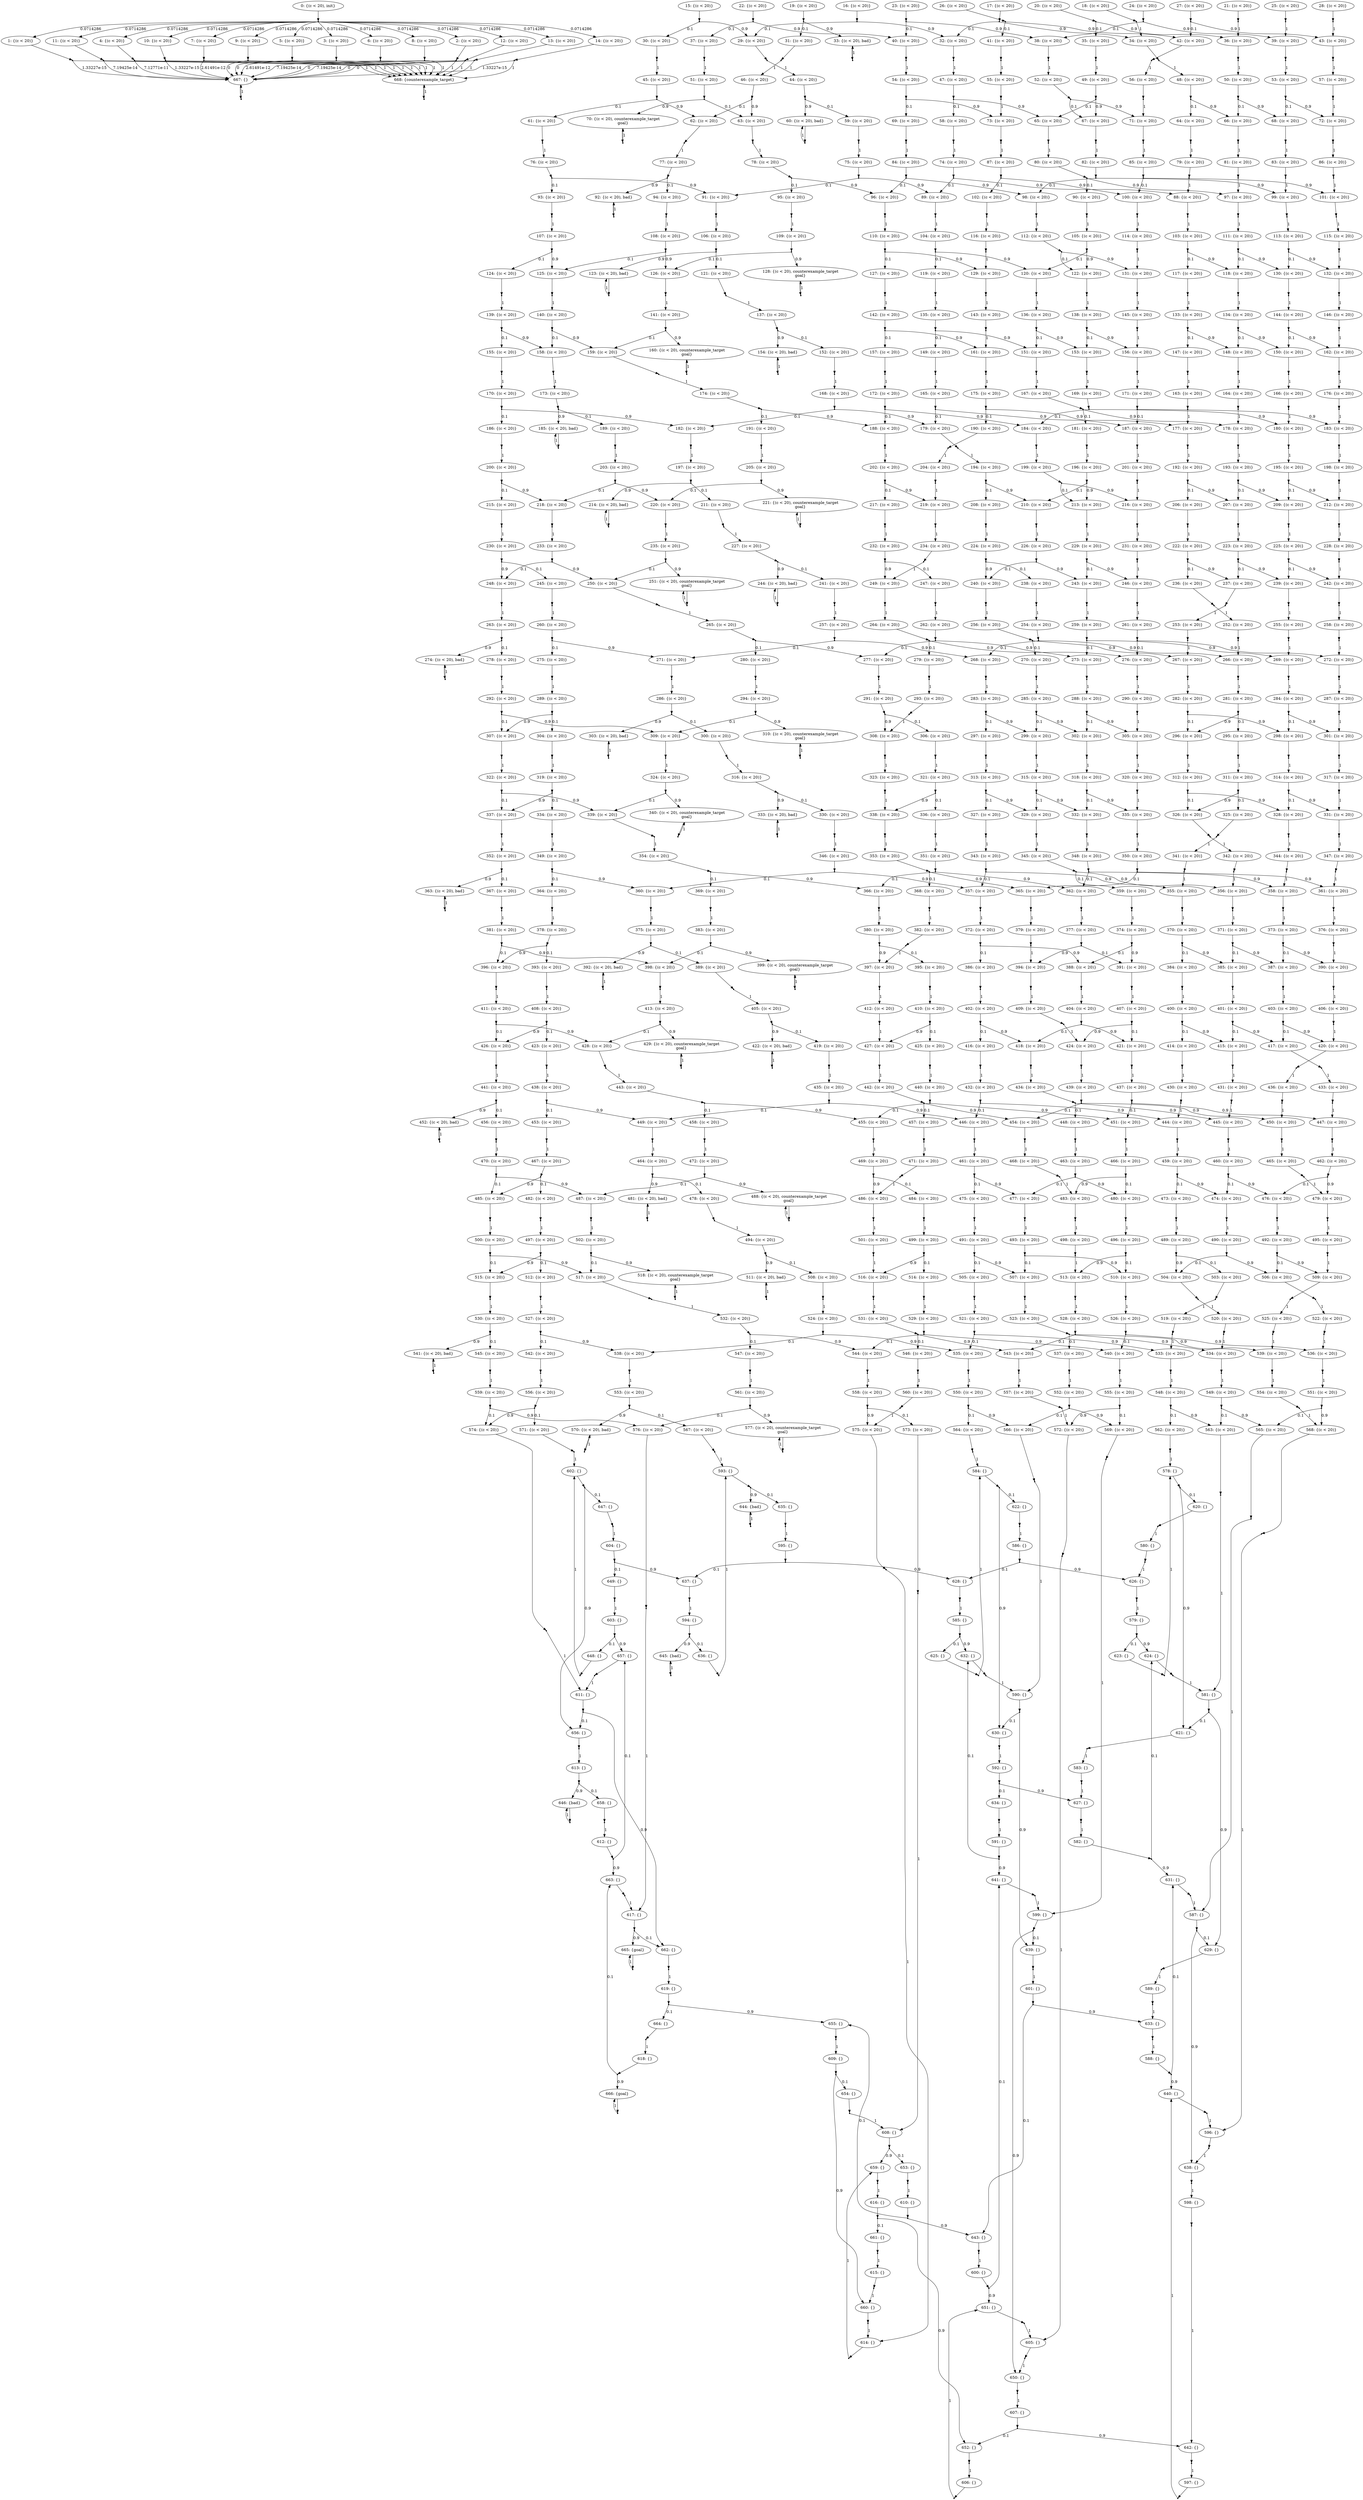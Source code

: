 digraph model {
	0 [ label = "0: {(c < 20), init}" ];
	1 [ label = "1: {(c < 20)}" ];
	2 [ label = "2: {(c < 20)}" ];
	3 [ label = "3: {(c < 20)}" ];
	4 [ label = "4: {(c < 20)}" ];
	5 [ label = "5: {(c < 20)}" ];
	6 [ label = "6: {(c < 20)}" ];
	7 [ label = "7: {(c < 20)}" ];
	8 [ label = "8: {(c < 20)}" ];
	9 [ label = "9: {(c < 20)}" ];
	10 [ label = "10: {(c < 20)}" ];
	11 [ label = "11: {(c < 20)}" ];
	12 [ label = "12: {(c < 20)}" ];
	13 [ label = "13: {(c < 20)}" ];
	14 [ label = "14: {(c < 20)}" ];
	15 [ label = "15: {(c < 20)}" ];
	16 [ label = "16: {(c < 20)}" ];
	17 [ label = "17: {(c < 20)}" ];
	18 [ label = "18: {(c < 20)}" ];
	19 [ label = "19: {(c < 20)}" ];
	20 [ label = "20: {(c < 20)}" ];
	21 [ label = "21: {(c < 20)}" ];
	22 [ label = "22: {(c < 20)}" ];
	23 [ label = "23: {(c < 20)}" ];
	24 [ label = "24: {(c < 20)}" ];
	25 [ label = "25: {(c < 20)}" ];
	26 [ label = "26: {(c < 20)}" ];
	27 [ label = "27: {(c < 20)}" ];
	28 [ label = "28: {(c < 20)}" ];
	29 [ label = "29: {(c < 20)}" ];
	30 [ label = "30: {(c < 20)}" ];
	31 [ label = "31: {(c < 20)}" ];
	32 [ label = "32: {(c < 20)}" ];
	33 [ label = "33: {(c < 20), bad}" ];
	34 [ label = "34: {(c < 20)}" ];
	35 [ label = "35: {(c < 20)}" ];
	36 [ label = "36: {(c < 20)}" ];
	37 [ label = "37: {(c < 20)}" ];
	38 [ label = "38: {(c < 20)}" ];
	39 [ label = "39: {(c < 20)}" ];
	40 [ label = "40: {(c < 20)}" ];
	41 [ label = "41: {(c < 20)}" ];
	42 [ label = "42: {(c < 20)}" ];
	43 [ label = "43: {(c < 20)}" ];
	44 [ label = "44: {(c < 20)}" ];
	45 [ label = "45: {(c < 20)}" ];
	46 [ label = "46: {(c < 20)}" ];
	47 [ label = "47: {(c < 20)}" ];
	48 [ label = "48: {(c < 20)}" ];
	49 [ label = "49: {(c < 20)}" ];
	50 [ label = "50: {(c < 20)}" ];
	51 [ label = "51: {(c < 20)}" ];
	52 [ label = "52: {(c < 20)}" ];
	53 [ label = "53: {(c < 20)}" ];
	54 [ label = "54: {(c < 20)}" ];
	55 [ label = "55: {(c < 20)}" ];
	56 [ label = "56: {(c < 20)}" ];
	57 [ label = "57: {(c < 20)}" ];
	58 [ label = "58: {(c < 20)}" ];
	59 [ label = "59: {(c < 20)}" ];
	60 [ label = "60: {(c < 20), bad}" ];
	61 [ label = "61: {(c < 20)}" ];
	62 [ label = "62: {(c < 20)}" ];
	63 [ label = "63: {(c < 20)}" ];
	64 [ label = "64: {(c < 20)}" ];
	65 [ label = "65: {(c < 20)}" ];
	66 [ label = "66: {(c < 20)}" ];
	67 [ label = "67: {(c < 20)}" ];
	68 [ label = "68: {(c < 20)}" ];
	69 [ label = "69: {(c < 20)}" ];
	70 [ label = "70: {(c < 20), counterexample_target
goal}" ];
	71 [ label = "71: {(c < 20)}" ];
	72 [ label = "72: {(c < 20)}" ];
	73 [ label = "73: {(c < 20)}" ];
	74 [ label = "74: {(c < 20)}" ];
	75 [ label = "75: {(c < 20)}" ];
	76 [ label = "76: {(c < 20)}" ];
	77 [ label = "77: {(c < 20)}" ];
	78 [ label = "78: {(c < 20)}" ];
	79 [ label = "79: {(c < 20)}" ];
	80 [ label = "80: {(c < 20)}" ];
	81 [ label = "81: {(c < 20)}" ];
	82 [ label = "82: {(c < 20)}" ];
	83 [ label = "83: {(c < 20)}" ];
	84 [ label = "84: {(c < 20)}" ];
	85 [ label = "85: {(c < 20)}" ];
	86 [ label = "86: {(c < 20)}" ];
	87 [ label = "87: {(c < 20)}" ];
	88 [ label = "88: {(c < 20)}" ];
	89 [ label = "89: {(c < 20)}" ];
	90 [ label = "90: {(c < 20)}" ];
	91 [ label = "91: {(c < 20)}" ];
	92 [ label = "92: {(c < 20), bad}" ];
	93 [ label = "93: {(c < 20)}" ];
	94 [ label = "94: {(c < 20)}" ];
	95 [ label = "95: {(c < 20)}" ];
	96 [ label = "96: {(c < 20)}" ];
	97 [ label = "97: {(c < 20)}" ];
	98 [ label = "98: {(c < 20)}" ];
	99 [ label = "99: {(c < 20)}" ];
	100 [ label = "100: {(c < 20)}" ];
	101 [ label = "101: {(c < 20)}" ];
	102 [ label = "102: {(c < 20)}" ];
	103 [ label = "103: {(c < 20)}" ];
	104 [ label = "104: {(c < 20)}" ];
	105 [ label = "105: {(c < 20)}" ];
	106 [ label = "106: {(c < 20)}" ];
	107 [ label = "107: {(c < 20)}" ];
	108 [ label = "108: {(c < 20)}" ];
	109 [ label = "109: {(c < 20)}" ];
	110 [ label = "110: {(c < 20)}" ];
	111 [ label = "111: {(c < 20)}" ];
	112 [ label = "112: {(c < 20)}" ];
	113 [ label = "113: {(c < 20)}" ];
	114 [ label = "114: {(c < 20)}" ];
	115 [ label = "115: {(c < 20)}" ];
	116 [ label = "116: {(c < 20)}" ];
	117 [ label = "117: {(c < 20)}" ];
	118 [ label = "118: {(c < 20)}" ];
	119 [ label = "119: {(c < 20)}" ];
	120 [ label = "120: {(c < 20)}" ];
	121 [ label = "121: {(c < 20)}" ];
	122 [ label = "122: {(c < 20)}" ];
	123 [ label = "123: {(c < 20), bad}" ];
	124 [ label = "124: {(c < 20)}" ];
	125 [ label = "125: {(c < 20)}" ];
	126 [ label = "126: {(c < 20)}" ];
	127 [ label = "127: {(c < 20)}" ];
	128 [ label = "128: {(c < 20), counterexample_target
goal}" ];
	129 [ label = "129: {(c < 20)}" ];
	130 [ label = "130: {(c < 20)}" ];
	131 [ label = "131: {(c < 20)}" ];
	132 [ label = "132: {(c < 20)}" ];
	133 [ label = "133: {(c < 20)}" ];
	134 [ label = "134: {(c < 20)}" ];
	135 [ label = "135: {(c < 20)}" ];
	136 [ label = "136: {(c < 20)}" ];
	137 [ label = "137: {(c < 20)}" ];
	138 [ label = "138: {(c < 20)}" ];
	139 [ label = "139: {(c < 20)}" ];
	140 [ label = "140: {(c < 20)}" ];
	141 [ label = "141: {(c < 20)}" ];
	142 [ label = "142: {(c < 20)}" ];
	143 [ label = "143: {(c < 20)}" ];
	144 [ label = "144: {(c < 20)}" ];
	145 [ label = "145: {(c < 20)}" ];
	146 [ label = "146: {(c < 20)}" ];
	147 [ label = "147: {(c < 20)}" ];
	148 [ label = "148: {(c < 20)}" ];
	149 [ label = "149: {(c < 20)}" ];
	150 [ label = "150: {(c < 20)}" ];
	151 [ label = "151: {(c < 20)}" ];
	152 [ label = "152: {(c < 20)}" ];
	153 [ label = "153: {(c < 20)}" ];
	154 [ label = "154: {(c < 20), bad}" ];
	155 [ label = "155: {(c < 20)}" ];
	156 [ label = "156: {(c < 20)}" ];
	157 [ label = "157: {(c < 20)}" ];
	158 [ label = "158: {(c < 20)}" ];
	159 [ label = "159: {(c < 20)}" ];
	160 [ label = "160: {(c < 20), counterexample_target
goal}" ];
	161 [ label = "161: {(c < 20)}" ];
	162 [ label = "162: {(c < 20)}" ];
	163 [ label = "163: {(c < 20)}" ];
	164 [ label = "164: {(c < 20)}" ];
	165 [ label = "165: {(c < 20)}" ];
	166 [ label = "166: {(c < 20)}" ];
	167 [ label = "167: {(c < 20)}" ];
	168 [ label = "168: {(c < 20)}" ];
	169 [ label = "169: {(c < 20)}" ];
	170 [ label = "170: {(c < 20)}" ];
	171 [ label = "171: {(c < 20)}" ];
	172 [ label = "172: {(c < 20)}" ];
	173 [ label = "173: {(c < 20)}" ];
	174 [ label = "174: {(c < 20)}" ];
	175 [ label = "175: {(c < 20)}" ];
	176 [ label = "176: {(c < 20)}" ];
	177 [ label = "177: {(c < 20)}" ];
	178 [ label = "178: {(c < 20)}" ];
	179 [ label = "179: {(c < 20)}" ];
	180 [ label = "180: {(c < 20)}" ];
	181 [ label = "181: {(c < 20)}" ];
	182 [ label = "182: {(c < 20)}" ];
	183 [ label = "183: {(c < 20)}" ];
	184 [ label = "184: {(c < 20)}" ];
	185 [ label = "185: {(c < 20), bad}" ];
	186 [ label = "186: {(c < 20)}" ];
	187 [ label = "187: {(c < 20)}" ];
	188 [ label = "188: {(c < 20)}" ];
	189 [ label = "189: {(c < 20)}" ];
	190 [ label = "190: {(c < 20)}" ];
	191 [ label = "191: {(c < 20)}" ];
	192 [ label = "192: {(c < 20)}" ];
	193 [ label = "193: {(c < 20)}" ];
	194 [ label = "194: {(c < 20)}" ];
	195 [ label = "195: {(c < 20)}" ];
	196 [ label = "196: {(c < 20)}" ];
	197 [ label = "197: {(c < 20)}" ];
	198 [ label = "198: {(c < 20)}" ];
	199 [ label = "199: {(c < 20)}" ];
	200 [ label = "200: {(c < 20)}" ];
	201 [ label = "201: {(c < 20)}" ];
	202 [ label = "202: {(c < 20)}" ];
	203 [ label = "203: {(c < 20)}" ];
	204 [ label = "204: {(c < 20)}" ];
	205 [ label = "205: {(c < 20)}" ];
	206 [ label = "206: {(c < 20)}" ];
	207 [ label = "207: {(c < 20)}" ];
	208 [ label = "208: {(c < 20)}" ];
	209 [ label = "209: {(c < 20)}" ];
	210 [ label = "210: {(c < 20)}" ];
	211 [ label = "211: {(c < 20)}" ];
	212 [ label = "212: {(c < 20)}" ];
	213 [ label = "213: {(c < 20)}" ];
	214 [ label = "214: {(c < 20), bad}" ];
	215 [ label = "215: {(c < 20)}" ];
	216 [ label = "216: {(c < 20)}" ];
	217 [ label = "217: {(c < 20)}" ];
	218 [ label = "218: {(c < 20)}" ];
	219 [ label = "219: {(c < 20)}" ];
	220 [ label = "220: {(c < 20)}" ];
	221 [ label = "221: {(c < 20), counterexample_target
goal}" ];
	222 [ label = "222: {(c < 20)}" ];
	223 [ label = "223: {(c < 20)}" ];
	224 [ label = "224: {(c < 20)}" ];
	225 [ label = "225: {(c < 20)}" ];
	226 [ label = "226: {(c < 20)}" ];
	227 [ label = "227: {(c < 20)}" ];
	228 [ label = "228: {(c < 20)}" ];
	229 [ label = "229: {(c < 20)}" ];
	230 [ label = "230: {(c < 20)}" ];
	231 [ label = "231: {(c < 20)}" ];
	232 [ label = "232: {(c < 20)}" ];
	233 [ label = "233: {(c < 20)}" ];
	234 [ label = "234: {(c < 20)}" ];
	235 [ label = "235: {(c < 20)}" ];
	236 [ label = "236: {(c < 20)}" ];
	237 [ label = "237: {(c < 20)}" ];
	238 [ label = "238: {(c < 20)}" ];
	239 [ label = "239: {(c < 20)}" ];
	240 [ label = "240: {(c < 20)}" ];
	241 [ label = "241: {(c < 20)}" ];
	242 [ label = "242: {(c < 20)}" ];
	243 [ label = "243: {(c < 20)}" ];
	244 [ label = "244: {(c < 20), bad}" ];
	245 [ label = "245: {(c < 20)}" ];
	246 [ label = "246: {(c < 20)}" ];
	247 [ label = "247: {(c < 20)}" ];
	248 [ label = "248: {(c < 20)}" ];
	249 [ label = "249: {(c < 20)}" ];
	250 [ label = "250: {(c < 20)}" ];
	251 [ label = "251: {(c < 20), counterexample_target
goal}" ];
	252 [ label = "252: {(c < 20)}" ];
	253 [ label = "253: {(c < 20)}" ];
	254 [ label = "254: {(c < 20)}" ];
	255 [ label = "255: {(c < 20)}" ];
	256 [ label = "256: {(c < 20)}" ];
	257 [ label = "257: {(c < 20)}" ];
	258 [ label = "258: {(c < 20)}" ];
	259 [ label = "259: {(c < 20)}" ];
	260 [ label = "260: {(c < 20)}" ];
	261 [ label = "261: {(c < 20)}" ];
	262 [ label = "262: {(c < 20)}" ];
	263 [ label = "263: {(c < 20)}" ];
	264 [ label = "264: {(c < 20)}" ];
	265 [ label = "265: {(c < 20)}" ];
	266 [ label = "266: {(c < 20)}" ];
	267 [ label = "267: {(c < 20)}" ];
	268 [ label = "268: {(c < 20)}" ];
	269 [ label = "269: {(c < 20)}" ];
	270 [ label = "270: {(c < 20)}" ];
	271 [ label = "271: {(c < 20)}" ];
	272 [ label = "272: {(c < 20)}" ];
	273 [ label = "273: {(c < 20)}" ];
	274 [ label = "274: {(c < 20), bad}" ];
	275 [ label = "275: {(c < 20)}" ];
	276 [ label = "276: {(c < 20)}" ];
	277 [ label = "277: {(c < 20)}" ];
	278 [ label = "278: {(c < 20)}" ];
	279 [ label = "279: {(c < 20)}" ];
	280 [ label = "280: {(c < 20)}" ];
	281 [ label = "281: {(c < 20)}" ];
	282 [ label = "282: {(c < 20)}" ];
	283 [ label = "283: {(c < 20)}" ];
	284 [ label = "284: {(c < 20)}" ];
	285 [ label = "285: {(c < 20)}" ];
	286 [ label = "286: {(c < 20)}" ];
	287 [ label = "287: {(c < 20)}" ];
	288 [ label = "288: {(c < 20)}" ];
	289 [ label = "289: {(c < 20)}" ];
	290 [ label = "290: {(c < 20)}" ];
	291 [ label = "291: {(c < 20)}" ];
	292 [ label = "292: {(c < 20)}" ];
	293 [ label = "293: {(c < 20)}" ];
	294 [ label = "294: {(c < 20)}" ];
	295 [ label = "295: {(c < 20)}" ];
	296 [ label = "296: {(c < 20)}" ];
	297 [ label = "297: {(c < 20)}" ];
	298 [ label = "298: {(c < 20)}" ];
	299 [ label = "299: {(c < 20)}" ];
	300 [ label = "300: {(c < 20)}" ];
	301 [ label = "301: {(c < 20)}" ];
	302 [ label = "302: {(c < 20)}" ];
	303 [ label = "303: {(c < 20), bad}" ];
	304 [ label = "304: {(c < 20)}" ];
	305 [ label = "305: {(c < 20)}" ];
	306 [ label = "306: {(c < 20)}" ];
	307 [ label = "307: {(c < 20)}" ];
	308 [ label = "308: {(c < 20)}" ];
	309 [ label = "309: {(c < 20)}" ];
	310 [ label = "310: {(c < 20), counterexample_target
goal}" ];
	311 [ label = "311: {(c < 20)}" ];
	312 [ label = "312: {(c < 20)}" ];
	313 [ label = "313: {(c < 20)}" ];
	314 [ label = "314: {(c < 20)}" ];
	315 [ label = "315: {(c < 20)}" ];
	316 [ label = "316: {(c < 20)}" ];
	317 [ label = "317: {(c < 20)}" ];
	318 [ label = "318: {(c < 20)}" ];
	319 [ label = "319: {(c < 20)}" ];
	320 [ label = "320: {(c < 20)}" ];
	321 [ label = "321: {(c < 20)}" ];
	322 [ label = "322: {(c < 20)}" ];
	323 [ label = "323: {(c < 20)}" ];
	324 [ label = "324: {(c < 20)}" ];
	325 [ label = "325: {(c < 20)}" ];
	326 [ label = "326: {(c < 20)}" ];
	327 [ label = "327: {(c < 20)}" ];
	328 [ label = "328: {(c < 20)}" ];
	329 [ label = "329: {(c < 20)}" ];
	330 [ label = "330: {(c < 20)}" ];
	331 [ label = "331: {(c < 20)}" ];
	332 [ label = "332: {(c < 20)}" ];
	333 [ label = "333: {(c < 20), bad}" ];
	334 [ label = "334: {(c < 20)}" ];
	335 [ label = "335: {(c < 20)}" ];
	336 [ label = "336: {(c < 20)}" ];
	337 [ label = "337: {(c < 20)}" ];
	338 [ label = "338: {(c < 20)}" ];
	339 [ label = "339: {(c < 20)}" ];
	340 [ label = "340: {(c < 20), counterexample_target
goal}" ];
	341 [ label = "341: {(c < 20)}" ];
	342 [ label = "342: {(c < 20)}" ];
	343 [ label = "343: {(c < 20)}" ];
	344 [ label = "344: {(c < 20)}" ];
	345 [ label = "345: {(c < 20)}" ];
	346 [ label = "346: {(c < 20)}" ];
	347 [ label = "347: {(c < 20)}" ];
	348 [ label = "348: {(c < 20)}" ];
	349 [ label = "349: {(c < 20)}" ];
	350 [ label = "350: {(c < 20)}" ];
	351 [ label = "351: {(c < 20)}" ];
	352 [ label = "352: {(c < 20)}" ];
	353 [ label = "353: {(c < 20)}" ];
	354 [ label = "354: {(c < 20)}" ];
	355 [ label = "355: {(c < 20)}" ];
	356 [ label = "356: {(c < 20)}" ];
	357 [ label = "357: {(c < 20)}" ];
	358 [ label = "358: {(c < 20)}" ];
	359 [ label = "359: {(c < 20)}" ];
	360 [ label = "360: {(c < 20)}" ];
	361 [ label = "361: {(c < 20)}" ];
	362 [ label = "362: {(c < 20)}" ];
	363 [ label = "363: {(c < 20), bad}" ];
	364 [ label = "364: {(c < 20)}" ];
	365 [ label = "365: {(c < 20)}" ];
	366 [ label = "366: {(c < 20)}" ];
	367 [ label = "367: {(c < 20)}" ];
	368 [ label = "368: {(c < 20)}" ];
	369 [ label = "369: {(c < 20)}" ];
	370 [ label = "370: {(c < 20)}" ];
	371 [ label = "371: {(c < 20)}" ];
	372 [ label = "372: {(c < 20)}" ];
	373 [ label = "373: {(c < 20)}" ];
	374 [ label = "374: {(c < 20)}" ];
	375 [ label = "375: {(c < 20)}" ];
	376 [ label = "376: {(c < 20)}" ];
	377 [ label = "377: {(c < 20)}" ];
	378 [ label = "378: {(c < 20)}" ];
	379 [ label = "379: {(c < 20)}" ];
	380 [ label = "380: {(c < 20)}" ];
	381 [ label = "381: {(c < 20)}" ];
	382 [ label = "382: {(c < 20)}" ];
	383 [ label = "383: {(c < 20)}" ];
	384 [ label = "384: {(c < 20)}" ];
	385 [ label = "385: {(c < 20)}" ];
	386 [ label = "386: {(c < 20)}" ];
	387 [ label = "387: {(c < 20)}" ];
	388 [ label = "388: {(c < 20)}" ];
	389 [ label = "389: {(c < 20)}" ];
	390 [ label = "390: {(c < 20)}" ];
	391 [ label = "391: {(c < 20)}" ];
	392 [ label = "392: {(c < 20), bad}" ];
	393 [ label = "393: {(c < 20)}" ];
	394 [ label = "394: {(c < 20)}" ];
	395 [ label = "395: {(c < 20)}" ];
	396 [ label = "396: {(c < 20)}" ];
	397 [ label = "397: {(c < 20)}" ];
	398 [ label = "398: {(c < 20)}" ];
	399 [ label = "399: {(c < 20), counterexample_target
goal}" ];
	400 [ label = "400: {(c < 20)}" ];
	401 [ label = "401: {(c < 20)}" ];
	402 [ label = "402: {(c < 20)}" ];
	403 [ label = "403: {(c < 20)}" ];
	404 [ label = "404: {(c < 20)}" ];
	405 [ label = "405: {(c < 20)}" ];
	406 [ label = "406: {(c < 20)}" ];
	407 [ label = "407: {(c < 20)}" ];
	408 [ label = "408: {(c < 20)}" ];
	409 [ label = "409: {(c < 20)}" ];
	410 [ label = "410: {(c < 20)}" ];
	411 [ label = "411: {(c < 20)}" ];
	412 [ label = "412: {(c < 20)}" ];
	413 [ label = "413: {(c < 20)}" ];
	414 [ label = "414: {(c < 20)}" ];
	415 [ label = "415: {(c < 20)}" ];
	416 [ label = "416: {(c < 20)}" ];
	417 [ label = "417: {(c < 20)}" ];
	418 [ label = "418: {(c < 20)}" ];
	419 [ label = "419: {(c < 20)}" ];
	420 [ label = "420: {(c < 20)}" ];
	421 [ label = "421: {(c < 20)}" ];
	422 [ label = "422: {(c < 20), bad}" ];
	423 [ label = "423: {(c < 20)}" ];
	424 [ label = "424: {(c < 20)}" ];
	425 [ label = "425: {(c < 20)}" ];
	426 [ label = "426: {(c < 20)}" ];
	427 [ label = "427: {(c < 20)}" ];
	428 [ label = "428: {(c < 20)}" ];
	429 [ label = "429: {(c < 20), counterexample_target
goal}" ];
	430 [ label = "430: {(c < 20)}" ];
	431 [ label = "431: {(c < 20)}" ];
	432 [ label = "432: {(c < 20)}" ];
	433 [ label = "433: {(c < 20)}" ];
	434 [ label = "434: {(c < 20)}" ];
	435 [ label = "435: {(c < 20)}" ];
	436 [ label = "436: {(c < 20)}" ];
	437 [ label = "437: {(c < 20)}" ];
	438 [ label = "438: {(c < 20)}" ];
	439 [ label = "439: {(c < 20)}" ];
	440 [ label = "440: {(c < 20)}" ];
	441 [ label = "441: {(c < 20)}" ];
	442 [ label = "442: {(c < 20)}" ];
	443 [ label = "443: {(c < 20)}" ];
	444 [ label = "444: {(c < 20)}" ];
	445 [ label = "445: {(c < 20)}" ];
	446 [ label = "446: {(c < 20)}" ];
	447 [ label = "447: {(c < 20)}" ];
	448 [ label = "448: {(c < 20)}" ];
	449 [ label = "449: {(c < 20)}" ];
	450 [ label = "450: {(c < 20)}" ];
	451 [ label = "451: {(c < 20)}" ];
	452 [ label = "452: {(c < 20), bad}" ];
	453 [ label = "453: {(c < 20)}" ];
	454 [ label = "454: {(c < 20)}" ];
	455 [ label = "455: {(c < 20)}" ];
	456 [ label = "456: {(c < 20)}" ];
	457 [ label = "457: {(c < 20)}" ];
	458 [ label = "458: {(c < 20)}" ];
	459 [ label = "459: {(c < 20)}" ];
	460 [ label = "460: {(c < 20)}" ];
	461 [ label = "461: {(c < 20)}" ];
	462 [ label = "462: {(c < 20)}" ];
	463 [ label = "463: {(c < 20)}" ];
	464 [ label = "464: {(c < 20)}" ];
	465 [ label = "465: {(c < 20)}" ];
	466 [ label = "466: {(c < 20)}" ];
	467 [ label = "467: {(c < 20)}" ];
	468 [ label = "468: {(c < 20)}" ];
	469 [ label = "469: {(c < 20)}" ];
	470 [ label = "470: {(c < 20)}" ];
	471 [ label = "471: {(c < 20)}" ];
	472 [ label = "472: {(c < 20)}" ];
	473 [ label = "473: {(c < 20)}" ];
	474 [ label = "474: {(c < 20)}" ];
	475 [ label = "475: {(c < 20)}" ];
	476 [ label = "476: {(c < 20)}" ];
	477 [ label = "477: {(c < 20)}" ];
	478 [ label = "478: {(c < 20)}" ];
	479 [ label = "479: {(c < 20)}" ];
	480 [ label = "480: {(c < 20)}" ];
	481 [ label = "481: {(c < 20), bad}" ];
	482 [ label = "482: {(c < 20)}" ];
	483 [ label = "483: {(c < 20)}" ];
	484 [ label = "484: {(c < 20)}" ];
	485 [ label = "485: {(c < 20)}" ];
	486 [ label = "486: {(c < 20)}" ];
	487 [ label = "487: {(c < 20)}" ];
	488 [ label = "488: {(c < 20), counterexample_target
goal}" ];
	489 [ label = "489: {(c < 20)}" ];
	490 [ label = "490: {(c < 20)}" ];
	491 [ label = "491: {(c < 20)}" ];
	492 [ label = "492: {(c < 20)}" ];
	493 [ label = "493: {(c < 20)}" ];
	494 [ label = "494: {(c < 20)}" ];
	495 [ label = "495: {(c < 20)}" ];
	496 [ label = "496: {(c < 20)}" ];
	497 [ label = "497: {(c < 20)}" ];
	498 [ label = "498: {(c < 20)}" ];
	499 [ label = "499: {(c < 20)}" ];
	500 [ label = "500: {(c < 20)}" ];
	501 [ label = "501: {(c < 20)}" ];
	502 [ label = "502: {(c < 20)}" ];
	503 [ label = "503: {(c < 20)}" ];
	504 [ label = "504: {(c < 20)}" ];
	505 [ label = "505: {(c < 20)}" ];
	506 [ label = "506: {(c < 20)}" ];
	507 [ label = "507: {(c < 20)}" ];
	508 [ label = "508: {(c < 20)}" ];
	509 [ label = "509: {(c < 20)}" ];
	510 [ label = "510: {(c < 20)}" ];
	511 [ label = "511: {(c < 20), bad}" ];
	512 [ label = "512: {(c < 20)}" ];
	513 [ label = "513: {(c < 20)}" ];
	514 [ label = "514: {(c < 20)}" ];
	515 [ label = "515: {(c < 20)}" ];
	516 [ label = "516: {(c < 20)}" ];
	517 [ label = "517: {(c < 20)}" ];
	518 [ label = "518: {(c < 20), counterexample_target
goal}" ];
	519 [ label = "519: {(c < 20)}" ];
	520 [ label = "520: {(c < 20)}" ];
	521 [ label = "521: {(c < 20)}" ];
	522 [ label = "522: {(c < 20)}" ];
	523 [ label = "523: {(c < 20)}" ];
	524 [ label = "524: {(c < 20)}" ];
	525 [ label = "525: {(c < 20)}" ];
	526 [ label = "526: {(c < 20)}" ];
	527 [ label = "527: {(c < 20)}" ];
	528 [ label = "528: {(c < 20)}" ];
	529 [ label = "529: {(c < 20)}" ];
	530 [ label = "530: {(c < 20)}" ];
	531 [ label = "531: {(c < 20)}" ];
	532 [ label = "532: {(c < 20)}" ];
	533 [ label = "533: {(c < 20)}" ];
	534 [ label = "534: {(c < 20)}" ];
	535 [ label = "535: {(c < 20)}" ];
	536 [ label = "536: {(c < 20)}" ];
	537 [ label = "537: {(c < 20)}" ];
	538 [ label = "538: {(c < 20)}" ];
	539 [ label = "539: {(c < 20)}" ];
	540 [ label = "540: {(c < 20)}" ];
	541 [ label = "541: {(c < 20), bad}" ];
	542 [ label = "542: {(c < 20)}" ];
	543 [ label = "543: {(c < 20)}" ];
	544 [ label = "544: {(c < 20)}" ];
	545 [ label = "545: {(c < 20)}" ];
	546 [ label = "546: {(c < 20)}" ];
	547 [ label = "547: {(c < 20)}" ];
	548 [ label = "548: {(c < 20)}" ];
	549 [ label = "549: {(c < 20)}" ];
	550 [ label = "550: {(c < 20)}" ];
	551 [ label = "551: {(c < 20)}" ];
	552 [ label = "552: {(c < 20)}" ];
	553 [ label = "553: {(c < 20)}" ];
	554 [ label = "554: {(c < 20)}" ];
	555 [ label = "555: {(c < 20)}" ];
	556 [ label = "556: {(c < 20)}" ];
	557 [ label = "557: {(c < 20)}" ];
	558 [ label = "558: {(c < 20)}" ];
	559 [ label = "559: {(c < 20)}" ];
	560 [ label = "560: {(c < 20)}" ];
	561 [ label = "561: {(c < 20)}" ];
	562 [ label = "562: {(c < 20)}" ];
	563 [ label = "563: {(c < 20)}" ];
	564 [ label = "564: {(c < 20)}" ];
	565 [ label = "565: {(c < 20)}" ];
	566 [ label = "566: {(c < 20)}" ];
	567 [ label = "567: {(c < 20)}" ];
	568 [ label = "568: {(c < 20)}" ];
	569 [ label = "569: {(c < 20)}" ];
	570 [ label = "570: {(c < 20), bad}" ];
	571 [ label = "571: {(c < 20)}" ];
	572 [ label = "572: {(c < 20)}" ];
	573 [ label = "573: {(c < 20)}" ];
	574 [ label = "574: {(c < 20)}" ];
	575 [ label = "575: {(c < 20)}" ];
	576 [ label = "576: {(c < 20)}" ];
	577 [ label = "577: {(c < 20), counterexample_target
goal}" ];
	578 [ label = "578: {}" ];
	579 [ label = "579: {}" ];
	580 [ label = "580: {}" ];
	581 [ label = "581: {}" ];
	582 [ label = "582: {}" ];
	583 [ label = "583: {}" ];
	584 [ label = "584: {}" ];
	585 [ label = "585: {}" ];
	586 [ label = "586: {}" ];
	587 [ label = "587: {}" ];
	588 [ label = "588: {}" ];
	589 [ label = "589: {}" ];
	590 [ label = "590: {}" ];
	591 [ label = "591: {}" ];
	592 [ label = "592: {}" ];
	593 [ label = "593: {}" ];
	594 [ label = "594: {}" ];
	595 [ label = "595: {}" ];
	596 [ label = "596: {}" ];
	597 [ label = "597: {}" ];
	598 [ label = "598: {}" ];
	599 [ label = "599: {}" ];
	600 [ label = "600: {}" ];
	601 [ label = "601: {}" ];
	602 [ label = "602: {}" ];
	603 [ label = "603: {}" ];
	604 [ label = "604: {}" ];
	605 [ label = "605: {}" ];
	606 [ label = "606: {}" ];
	607 [ label = "607: {}" ];
	608 [ label = "608: {}" ];
	609 [ label = "609: {}" ];
	610 [ label = "610: {}" ];
	611 [ label = "611: {}" ];
	612 [ label = "612: {}" ];
	613 [ label = "613: {}" ];
	614 [ label = "614: {}" ];
	615 [ label = "615: {}" ];
	616 [ label = "616: {}" ];
	617 [ label = "617: {}" ];
	618 [ label = "618: {}" ];
	619 [ label = "619: {}" ];
	620 [ label = "620: {}" ];
	621 [ label = "621: {}" ];
	622 [ label = "622: {}" ];
	623 [ label = "623: {}" ];
	624 [ label = "624: {}" ];
	625 [ label = "625: {}" ];
	626 [ label = "626: {}" ];
	627 [ label = "627: {}" ];
	628 [ label = "628: {}" ];
	629 [ label = "629: {}" ];
	630 [ label = "630: {}" ];
	631 [ label = "631: {}" ];
	632 [ label = "632: {}" ];
	633 [ label = "633: {}" ];
	634 [ label = "634: {}" ];
	635 [ label = "635: {}" ];
	636 [ label = "636: {}" ];
	637 [ label = "637: {}" ];
	638 [ label = "638: {}" ];
	639 [ label = "639: {}" ];
	640 [ label = "640: {}" ];
	641 [ label = "641: {}" ];
	642 [ label = "642: {}" ];
	643 [ label = "643: {}" ];
	644 [ label = "644: {bad}" ];
	645 [ label = "645: {bad}" ];
	646 [ label = "646: {bad}" ];
	647 [ label = "647: {}" ];
	648 [ label = "648: {}" ];
	649 [ label = "649: {}" ];
	650 [ label = "650: {}" ];
	651 [ label = "651: {}" ];
	652 [ label = "652: {}" ];
	653 [ label = "653: {}" ];
	654 [ label = "654: {}" ];
	655 [ label = "655: {}" ];
	656 [ label = "656: {}" ];
	657 [ label = "657: {}" ];
	658 [ label = "658: {}" ];
	659 [ label = "659: {}" ];
	660 [ label = "660: {}" ];
	661 [ label = "661: {}" ];
	662 [ label = "662: {}" ];
	663 [ label = "663: {}" ];
	664 [ label = "664: {}" ];
	665 [ label = "665: {goal}" ];
	666 [ label = "666: {goal}" ];
	667 [ label = "667: {}" ];
	668 [ label = "668: {counterexample_target}" ];
	"0c0" [shape = "point"];
	0 -> "0c0";
	"0c0" -> 1 [ label= "0.0714286" ];
	"0c0" -> 2 [ label= "0.0714286" ];
	"0c0" -> 3 [ label= "0.0714286" ];
	"0c0" -> 4 [ label= "0.0714286" ];
	"0c0" -> 5 [ label= "0.0714286" ];
	"0c0" -> 6 [ label= "0.0714286" ];
	"0c0" -> 7 [ label= "0.0714286" ];
	"0c0" -> 8 [ label= "0.0714286" ];
	"0c0" -> 9 [ label= "0.0714286" ];
	"0c0" -> 10 [ label= "0.0714286" ];
	"0c0" -> 11 [ label= "0.0714286" ];
	"0c0" -> 12 [ label= "0.0714286" ];
	"0c0" -> 13 [ label= "0.0714286" ];
	"0c0" -> 14 [ label= "0.0714286" ];
	"1c0" [shape = "point"];
	1 -> "1c0";
	"1c0" -> 667 [ label= "1.33227e-15" ];
	"1c0" -> 668 [ label= "1" ];
	"2c0" [shape = "point"];
	2 -> "2c0";
	"2c0" -> 667 [ label= "7.19425e-14" ];
	"2c0" -> 668 [ label= "1" ];
	"3c0" [shape = "point"];
	3 -> "3c0";
	"3c0" -> 667 [ label= "2.61491e-12" ];
	"3c0" -> 668 [ label= "1" ];
	"4c0" [shape = "point"];
	4 -> "4c0";
	"4c0" -> 667 [ label= "7.12771e-11" ];
	"4c0" -> 668 [ label= "1" ];
	"5c0" [shape = "point"];
	5 -> "5c0";
	"5c0" -> 667 [ label= "0" ];
	"5c0" -> 668 [ label= "1" ];
	"6c0" [shape = "point"];
	6 -> "6c0";
	"6c0" -> 667 [ label= "7.19425e-14" ];
	"6c0" -> 668 [ label= "1" ];
	"7c0" [shape = "point"];
	7 -> "7c0";
	"7c0" -> 667 [ label= "2.61491e-12" ];
	"7c0" -> 668 [ label= "1" ];
	"8c0" [shape = "point"];
	8 -> "8c0";
	"8c0" -> 667 [ label= "0" ];
	"8c0" -> 668 [ label= "1" ];
	"9c0" [shape = "point"];
	9 -> "9c0";
	"9c0" -> 667 [ label= "0" ];
	"9c0" -> 668 [ label= "1" ];
	"10c0" [shape = "point"];
	10 -> "10c0";
	"10c0" -> 667 [ label= "1.33227e-15" ];
	"10c0" -> 668 [ label= "1" ];
	"11c0" [shape = "point"];
	11 -> "11c0";
	"11c0" -> 667 [ label= "7.19425e-14" ];
	"11c0" -> 668 [ label= "1" ];
	"12c0" [shape = "point"];
	12 -> "12c0";
	"12c0" -> 667 [ label= "0" ];
	"12c0" -> 668 [ label= "1" ];
	"13c0" [shape = "point"];
	13 -> "13c0";
	"13c0" -> 667 [ label= "0" ];
	"13c0" -> 668 [ label= "1" ];
	"14c0" [shape = "point"];
	14 -> "14c0";
	"14c0" -> 667 [ label= "1.33227e-15" ];
	"14c0" -> 668 [ label= "1" ];
	"15c0" [shape = "point"];
	15 -> "15c0";
	"15c0" -> 29 [ label= "0.9" ];
	"15c0" -> 30 [ label= "0.1" ];
	"16c0" [shape = "point"];
	16 -> "16c0";
	"16c0" -> 29 [ label= "0.1" ];
	"16c0" -> 32 [ label= "0.9" ];
	"17c0" [shape = "point"];
	17 -> "17c0";
	"17c0" -> 32 [ label= "0.1" ];
	"17c0" -> 34 [ label= "0.9" ];
	"18c0" [shape = "point"];
	18 -> "18c0";
	"18c0" -> 34 [ label= "1" ];
	"19c0" [shape = "point"];
	19 -> "19c0";
	"19c0" -> 31 [ label= "0.1" ];
	"19c0" -> 33 [ label= "0.9" ];
	"20c0" [shape = "point"];
	20 -> "20c0";
	"20c0" -> 35 [ label= "0.1" ];
	"20c0" -> 36 [ label= "0.9" ];
	"21c0" [shape = "point"];
	21 -> "21c0";
	"21c0" -> 36 [ label= "1" ];
	"22c0" [shape = "point"];
	22 -> "22c0";
	"22c0" -> 37 [ label= "0.1" ];
	"22c0" -> 40 [ label= "0.9" ];
	"23c0" [shape = "point"];
	23 -> "23c0";
	"23c0" -> 38 [ label= "0.9" ];
	"23c0" -> 40 [ label= "0.1" ];
	"24c0" [shape = "point"];
	24 -> "24c0";
	"24c0" -> 38 [ label= "0.1" ];
	"24c0" -> 39 [ label= "0.9" ];
	"25c0" [shape = "point"];
	25 -> "25c0";
	"25c0" -> 39 [ label= "1" ];
	"26c0" [shape = "point"];
	26 -> "26c0";
	"26c0" -> 41 [ label= "0.1" ];
	"26c0" -> 42 [ label= "0.9" ];
	"27c0" [shape = "point"];
	27 -> "27c0";
	"27c0" -> 42 [ label= "0.1" ];
	"27c0" -> 43 [ label= "0.9" ];
	"28c0" [shape = "point"];
	28 -> "28c0";
	"28c0" -> 43 [ label= "1" ];
	"29c0" [shape = "point"];
	29 -> "29c0";
	"29c0" -> 44 [ label= "1" ];
	"30c0" [shape = "point"];
	30 -> "30c0";
	"30c0" -> 45 [ label= "1" ];
	"31c0" [shape = "point"];
	31 -> "31c0";
	"31c0" -> 46 [ label= "1" ];
	"32c0" [shape = "point"];
	32 -> "32c0";
	"32c0" -> 47 [ label= "1" ];
	"33c0" [shape = "point"];
	33 -> "33c0";
	"33c0" -> 33 [ label= "1" ];
	"34c0" [shape = "point"];
	34 -> "34c0";
	"34c0" -> 48 [ label= "1" ];
	"35c0" [shape = "point"];
	35 -> "35c0";
	"35c0" -> 49 [ label= "1" ];
	"36c0" [shape = "point"];
	36 -> "36c0";
	"36c0" -> 50 [ label= "1" ];
	"37c0" [shape = "point"];
	37 -> "37c0";
	"37c0" -> 51 [ label= "1" ];
	"38c0" [shape = "point"];
	38 -> "38c0";
	"38c0" -> 52 [ label= "1" ];
	"39c0" [shape = "point"];
	39 -> "39c0";
	"39c0" -> 53 [ label= "1" ];
	"40c0" [shape = "point"];
	40 -> "40c0";
	"40c0" -> 54 [ label= "1" ];
	"41c0" [shape = "point"];
	41 -> "41c0";
	"41c0" -> 55 [ label= "1" ];
	"42c0" [shape = "point"];
	42 -> "42c0";
	"42c0" -> 56 [ label= "1" ];
	"43c0" [shape = "point"];
	43 -> "43c0";
	"43c0" -> 57 [ label= "1" ];
	"44c0" [shape = "point"];
	44 -> "44c0";
	"44c0" -> 59 [ label= "0.1" ];
	"44c0" -> 60 [ label= "0.9" ];
	"45c0" [shape = "point"];
	45 -> "45c0";
	"45c0" -> 61 [ label= "0.1" ];
	"45c0" -> 62 [ label= "0.9" ];
	"46c0" [shape = "point"];
	46 -> "46c0";
	"46c0" -> 62 [ label= "0.1" ];
	"46c0" -> 63 [ label= "0.9" ];
	"47c0" [shape = "point"];
	47 -> "47c0";
	"47c0" -> 58 [ label= "0.1" ];
	"47c0" -> 65 [ label= "0.9" ];
	"48c0" [shape = "point"];
	48 -> "48c0";
	"48c0" -> 64 [ label= "0.1" ];
	"48c0" -> 66 [ label= "0.9" ];
	"49c0" [shape = "point"];
	49 -> "49c0";
	"49c0" -> 65 [ label= "0.1" ];
	"49c0" -> 67 [ label= "0.9" ];
	"50c0" [shape = "point"];
	50 -> "50c0";
	"50c0" -> 66 [ label= "0.1" ];
	"50c0" -> 68 [ label= "0.9" ];
	"51c0" [shape = "point"];
	51 -> "51c0";
	"51c0" -> 63 [ label= "0.1" ];
	"51c0" -> 70 [ label= "0.9" ];
	"52c0" [shape = "point"];
	52 -> "52c0";
	"52c0" -> 67 [ label= "0.1" ];
	"52c0" -> 71 [ label= "0.9" ];
	"53c0" [shape = "point"];
	53 -> "53c0";
	"53c0" -> 68 [ label= "0.1" ];
	"53c0" -> 72 [ label= "0.9" ];
	"54c0" [shape = "point"];
	54 -> "54c0";
	"54c0" -> 69 [ label= "0.1" ];
	"54c0" -> 73 [ label= "0.9" ];
	"55c0" [shape = "point"];
	55 -> "55c0";
	"55c0" -> 73 [ label= "1" ];
	"56c0" [shape = "point"];
	56 -> "56c0";
	"56c0" -> 71 [ label= "1" ];
	"57c0" [shape = "point"];
	57 -> "57c0";
	"57c0" -> 72 [ label= "1" ];
	"58c0" [shape = "point"];
	58 -> "58c0";
	"58c0" -> 74 [ label= "1" ];
	"59c0" [shape = "point"];
	59 -> "59c0";
	"59c0" -> 75 [ label= "1" ];
	"60c0" [shape = "point"];
	60 -> "60c0";
	"60c0" -> 60 [ label= "1" ];
	"61c0" [shape = "point"];
	61 -> "61c0";
	"61c0" -> 76 [ label= "1" ];
	"62c0" [shape = "point"];
	62 -> "62c0";
	"62c0" -> 77 [ label= "1" ];
	"63c0" [shape = "point"];
	63 -> "63c0";
	"63c0" -> 78 [ label= "1" ];
	"64c0" [shape = "point"];
	64 -> "64c0";
	"64c0" -> 79 [ label= "1" ];
	"65c0" [shape = "point"];
	65 -> "65c0";
	"65c0" -> 80 [ label= "1" ];
	"66c0" [shape = "point"];
	66 -> "66c0";
	"66c0" -> 81 [ label= "1" ];
	"67c0" [shape = "point"];
	67 -> "67c0";
	"67c0" -> 82 [ label= "1" ];
	"68c0" [shape = "point"];
	68 -> "68c0";
	"68c0" -> 83 [ label= "1" ];
	"69c0" [shape = "point"];
	69 -> "69c0";
	"69c0" -> 84 [ label= "1" ];
	"70c0" [shape = "point"];
	70 -> "70c0";
	"70c0" -> 70 [ label= "1" ];
	"71c0" [shape = "point"];
	71 -> "71c0";
	"71c0" -> 85 [ label= "1" ];
	"72c0" [shape = "point"];
	72 -> "72c0";
	"72c0" -> 86 [ label= "1" ];
	"73c0" [shape = "point"];
	73 -> "73c0";
	"73c0" -> 87 [ label= "1" ];
	"74c0" [shape = "point"];
	74 -> "74c0";
	"74c0" -> 88 [ label= "0.9" ];
	"74c0" -> 89 [ label= "0.1" ];
	"75c0" [shape = "point"];
	75 -> "75c0";
	"75c0" -> 89 [ label= "0.9" ];
	"75c0" -> 91 [ label= "0.1" ];
	"76c0" [shape = "point"];
	76 -> "76c0";
	"76c0" -> 91 [ label= "0.9" ];
	"76c0" -> 93 [ label= "0.1" ];
	"77c0" [shape = "point"];
	77 -> "77c0";
	"77c0" -> 92 [ label= "0.9" ];
	"77c0" -> 94 [ label= "0.1" ];
	"78c0" [shape = "point"];
	78 -> "78c0";
	"78c0" -> 95 [ label= "0.1" ];
	"78c0" -> 96 [ label= "0.9" ];
	"79c0" [shape = "point"];
	79 -> "79c0";
	"79c0" -> 88 [ label= "1" ];
	"80c0" [shape = "point"];
	80 -> "80c0";
	"80c0" -> 90 [ label= "0.1" ];
	"80c0" -> 97 [ label= "0.9" ];
	"81c0" [shape = "point"];
	81 -> "81c0";
	"81c0" -> 97 [ label= "1" ];
	"82c0" [shape = "point"];
	82 -> "82c0";
	"82c0" -> 98 [ label= "0.1" ];
	"82c0" -> 99 [ label= "0.9" ];
	"83c0" [shape = "point"];
	83 -> "83c0";
	"83c0" -> 99 [ label= "1" ];
	"84c0" [shape = "point"];
	84 -> "84c0";
	"84c0" -> 96 [ label= "0.1" ];
	"84c0" -> 98 [ label= "0.9" ];
	"85c0" [shape = "point"];
	85 -> "85c0";
	"85c0" -> 100 [ label= "0.1" ];
	"85c0" -> 101 [ label= "0.9" ];
	"86c0" [shape = "point"];
	86 -> "86c0";
	"86c0" -> 101 [ label= "1" ];
	"87c0" [shape = "point"];
	87 -> "87c0";
	"87c0" -> 100 [ label= "0.9" ];
	"87c0" -> 102 [ label= "0.1" ];
	"88c0" [shape = "point"];
	88 -> "88c0";
	"88c0" -> 103 [ label= "1" ];
	"89c0" [shape = "point"];
	89 -> "89c0";
	"89c0" -> 104 [ label= "1" ];
	"90c0" [shape = "point"];
	90 -> "90c0";
	"90c0" -> 105 [ label= "1" ];
	"91c0" [shape = "point"];
	91 -> "91c0";
	"91c0" -> 106 [ label= "1" ];
	"92c0" [shape = "point"];
	92 -> "92c0";
	"92c0" -> 92 [ label= "1" ];
	"93c0" [shape = "point"];
	93 -> "93c0";
	"93c0" -> 107 [ label= "1" ];
	"94c0" [shape = "point"];
	94 -> "94c0";
	"94c0" -> 108 [ label= "1" ];
	"95c0" [shape = "point"];
	95 -> "95c0";
	"95c0" -> 109 [ label= "1" ];
	"96c0" [shape = "point"];
	96 -> "96c0";
	"96c0" -> 110 [ label= "1" ];
	"97c0" [shape = "point"];
	97 -> "97c0";
	"97c0" -> 111 [ label= "1" ];
	"98c0" [shape = "point"];
	98 -> "98c0";
	"98c0" -> 112 [ label= "1" ];
	"99c0" [shape = "point"];
	99 -> "99c0";
	"99c0" -> 113 [ label= "1" ];
	"100c0" [shape = "point"];
	100 -> "100c0";
	"100c0" -> 114 [ label= "1" ];
	"101c0" [shape = "point"];
	101 -> "101c0";
	"101c0" -> 115 [ label= "1" ];
	"102c0" [shape = "point"];
	102 -> "102c0";
	"102c0" -> 116 [ label= "1" ];
	"103c0" [shape = "point"];
	103 -> "103c0";
	"103c0" -> 117 [ label= "0.1" ];
	"103c0" -> 118 [ label= "0.9" ];
	"104c0" [shape = "point"];
	104 -> "104c0";
	"104c0" -> 119 [ label= "0.1" ];
	"104c0" -> 120 [ label= "0.9" ];
	"105c0" [shape = "point"];
	105 -> "105c0";
	"105c0" -> 120 [ label= "0.1" ];
	"105c0" -> 122 [ label= "0.9" ];
	"106c0" [shape = "point"];
	106 -> "106c0";
	"106c0" -> 121 [ label= "0.1" ];
	"106c0" -> 123 [ label= "0.9" ];
	"107c0" [shape = "point"];
	107 -> "107c0";
	"107c0" -> 124 [ label= "0.1" ];
	"107c0" -> 125 [ label= "0.9" ];
	"108c0" [shape = "point"];
	108 -> "108c0";
	"108c0" -> 125 [ label= "0.1" ];
	"108c0" -> 126 [ label= "0.9" ];
	"109c0" [shape = "point"];
	109 -> "109c0";
	"109c0" -> 126 [ label= "0.1" ];
	"109c0" -> 128 [ label= "0.9" ];
	"110c0" [shape = "point"];
	110 -> "110c0";
	"110c0" -> 127 [ label= "0.1" ];
	"110c0" -> 129 [ label= "0.9" ];
	"111c0" [shape = "point"];
	111 -> "111c0";
	"111c0" -> 118 [ label= "0.1" ];
	"111c0" -> 130 [ label= "0.9" ];
	"112c0" [shape = "point"];
	112 -> "112c0";
	"112c0" -> 122 [ label= "0.1" ];
	"112c0" -> 131 [ label= "0.9" ];
	"113c0" [shape = "point"];
	113 -> "113c0";
	"113c0" -> 130 [ label= "0.1" ];
	"113c0" -> 132 [ label= "0.9" ];
	"114c0" [shape = "point"];
	114 -> "114c0";
	"114c0" -> 131 [ label= "1" ];
	"115c0" [shape = "point"];
	115 -> "115c0";
	"115c0" -> 132 [ label= "1" ];
	"116c0" [shape = "point"];
	116 -> "116c0";
	"116c0" -> 129 [ label= "1" ];
	"117c0" [shape = "point"];
	117 -> "117c0";
	"117c0" -> 133 [ label= "1" ];
	"118c0" [shape = "point"];
	118 -> "118c0";
	"118c0" -> 134 [ label= "1" ];
	"119c0" [shape = "point"];
	119 -> "119c0";
	"119c0" -> 135 [ label= "1" ];
	"120c0" [shape = "point"];
	120 -> "120c0";
	"120c0" -> 136 [ label= "1" ];
	"121c0" [shape = "point"];
	121 -> "121c0";
	"121c0" -> 137 [ label= "1" ];
	"122c0" [shape = "point"];
	122 -> "122c0";
	"122c0" -> 138 [ label= "1" ];
	"123c0" [shape = "point"];
	123 -> "123c0";
	"123c0" -> 123 [ label= "1" ];
	"124c0" [shape = "point"];
	124 -> "124c0";
	"124c0" -> 139 [ label= "1" ];
	"125c0" [shape = "point"];
	125 -> "125c0";
	"125c0" -> 140 [ label= "1" ];
	"126c0" [shape = "point"];
	126 -> "126c0";
	"126c0" -> 141 [ label= "1" ];
	"127c0" [shape = "point"];
	127 -> "127c0";
	"127c0" -> 142 [ label= "1" ];
	"128c0" [shape = "point"];
	128 -> "128c0";
	"128c0" -> 128 [ label= "1" ];
	"129c0" [shape = "point"];
	129 -> "129c0";
	"129c0" -> 143 [ label= "1" ];
	"130c0" [shape = "point"];
	130 -> "130c0";
	"130c0" -> 144 [ label= "1" ];
	"131c0" [shape = "point"];
	131 -> "131c0";
	"131c0" -> 145 [ label= "1" ];
	"132c0" [shape = "point"];
	132 -> "132c0";
	"132c0" -> 146 [ label= "1" ];
	"133c0" [shape = "point"];
	133 -> "133c0";
	"133c0" -> 147 [ label= "0.1" ];
	"133c0" -> 148 [ label= "0.9" ];
	"134c0" [shape = "point"];
	134 -> "134c0";
	"134c0" -> 148 [ label= "0.1" ];
	"134c0" -> 150 [ label= "0.9" ];
	"135c0" [shape = "point"];
	135 -> "135c0";
	"135c0" -> 149 [ label= "0.1" ];
	"135c0" -> 151 [ label= "0.9" ];
	"136c0" [shape = "point"];
	136 -> "136c0";
	"136c0" -> 151 [ label= "0.1" ];
	"136c0" -> 153 [ label= "0.9" ];
	"137c0" [shape = "point"];
	137 -> "137c0";
	"137c0" -> 152 [ label= "0.1" ];
	"137c0" -> 154 [ label= "0.9" ];
	"138c0" [shape = "point"];
	138 -> "138c0";
	"138c0" -> 153 [ label= "0.1" ];
	"138c0" -> 156 [ label= "0.9" ];
	"139c0" [shape = "point"];
	139 -> "139c0";
	"139c0" -> 155 [ label= "0.1" ];
	"139c0" -> 158 [ label= "0.9" ];
	"140c0" [shape = "point"];
	140 -> "140c0";
	"140c0" -> 158 [ label= "0.1" ];
	"140c0" -> 159 [ label= "0.9" ];
	"141c0" [shape = "point"];
	141 -> "141c0";
	"141c0" -> 159 [ label= "0.1" ];
	"141c0" -> 160 [ label= "0.9" ];
	"142c0" [shape = "point"];
	142 -> "142c0";
	"142c0" -> 157 [ label= "0.1" ];
	"142c0" -> 161 [ label= "0.9" ];
	"143c0" [shape = "point"];
	143 -> "143c0";
	"143c0" -> 161 [ label= "1" ];
	"144c0" [shape = "point"];
	144 -> "144c0";
	"144c0" -> 150 [ label= "0.1" ];
	"144c0" -> 162 [ label= "0.9" ];
	"145c0" [shape = "point"];
	145 -> "145c0";
	"145c0" -> 156 [ label= "1" ];
	"146c0" [shape = "point"];
	146 -> "146c0";
	"146c0" -> 162 [ label= "1" ];
	"147c0" [shape = "point"];
	147 -> "147c0";
	"147c0" -> 163 [ label= "1" ];
	"148c0" [shape = "point"];
	148 -> "148c0";
	"148c0" -> 164 [ label= "1" ];
	"149c0" [shape = "point"];
	149 -> "149c0";
	"149c0" -> 165 [ label= "1" ];
	"150c0" [shape = "point"];
	150 -> "150c0";
	"150c0" -> 166 [ label= "1" ];
	"151c0" [shape = "point"];
	151 -> "151c0";
	"151c0" -> 167 [ label= "1" ];
	"152c0" [shape = "point"];
	152 -> "152c0";
	"152c0" -> 168 [ label= "1" ];
	"153c0" [shape = "point"];
	153 -> "153c0";
	"153c0" -> 169 [ label= "1" ];
	"154c0" [shape = "point"];
	154 -> "154c0";
	"154c0" -> 154 [ label= "1" ];
	"155c0" [shape = "point"];
	155 -> "155c0";
	"155c0" -> 170 [ label= "1" ];
	"156c0" [shape = "point"];
	156 -> "156c0";
	"156c0" -> 171 [ label= "1" ];
	"157c0" [shape = "point"];
	157 -> "157c0";
	"157c0" -> 172 [ label= "1" ];
	"158c0" [shape = "point"];
	158 -> "158c0";
	"158c0" -> 173 [ label= "1" ];
	"159c0" [shape = "point"];
	159 -> "159c0";
	"159c0" -> 174 [ label= "1" ];
	"160c0" [shape = "point"];
	160 -> "160c0";
	"160c0" -> 160 [ label= "1" ];
	"161c0" [shape = "point"];
	161 -> "161c0";
	"161c0" -> 175 [ label= "1" ];
	"162c0" [shape = "point"];
	162 -> "162c0";
	"162c0" -> 176 [ label= "1" ];
	"163c0" [shape = "point"];
	163 -> "163c0";
	"163c0" -> 177 [ label= "1" ];
	"164c0" [shape = "point"];
	164 -> "164c0";
	"164c0" -> 178 [ label= "1" ];
	"165c0" [shape = "point"];
	165 -> "165c0";
	"165c0" -> 177 [ label= "0.9" ];
	"165c0" -> 179 [ label= "0.1" ];
	"166c0" [shape = "point"];
	166 -> "166c0";
	"166c0" -> 180 [ label= "1" ];
	"167c0" [shape = "point"];
	167 -> "167c0";
	"167c0" -> 178 [ label= "0.9" ];
	"167c0" -> 181 [ label= "0.1" ];
	"168c0" [shape = "point"];
	168 -> "168c0";
	"168c0" -> 179 [ label= "0.9" ];
	"168c0" -> 182 [ label= "0.1" ];
	"169c0" [shape = "point"];
	169 -> "169c0";
	"169c0" -> 180 [ label= "0.9" ];
	"169c0" -> 184 [ label= "0.1" ];
	"170c0" [shape = "point"];
	170 -> "170c0";
	"170c0" -> 182 [ label= "0.9" ];
	"170c0" -> 186 [ label= "0.1" ];
	"171c0" [shape = "point"];
	171 -> "171c0";
	"171c0" -> 183 [ label= "0.9" ];
	"171c0" -> 187 [ label= "0.1" ];
	"172c0" [shape = "point"];
	172 -> "172c0";
	"172c0" -> 184 [ label= "0.9" ];
	"172c0" -> 188 [ label= "0.1" ];
	"173c0" [shape = "point"];
	173 -> "173c0";
	"173c0" -> 185 [ label= "0.9" ];
	"173c0" -> 189 [ label= "0.1" ];
	"174c0" [shape = "point"];
	174 -> "174c0";
	"174c0" -> 188 [ label= "0.9" ];
	"174c0" -> 191 [ label= "0.1" ];
	"175c0" [shape = "point"];
	175 -> "175c0";
	"175c0" -> 187 [ label= "0.9" ];
	"175c0" -> 190 [ label= "0.1" ];
	"176c0" [shape = "point"];
	176 -> "176c0";
	"176c0" -> 183 [ label= "1" ];
	"177c0" [shape = "point"];
	177 -> "177c0";
	"177c0" -> 192 [ label= "1" ];
	"178c0" [shape = "point"];
	178 -> "178c0";
	"178c0" -> 193 [ label= "1" ];
	"179c0" [shape = "point"];
	179 -> "179c0";
	"179c0" -> 194 [ label= "1" ];
	"180c0" [shape = "point"];
	180 -> "180c0";
	"180c0" -> 195 [ label= "1" ];
	"181c0" [shape = "point"];
	181 -> "181c0";
	"181c0" -> 196 [ label= "1" ];
	"182c0" [shape = "point"];
	182 -> "182c0";
	"182c0" -> 197 [ label= "1" ];
	"183c0" [shape = "point"];
	183 -> "183c0";
	"183c0" -> 198 [ label= "1" ];
	"184c0" [shape = "point"];
	184 -> "184c0";
	"184c0" -> 199 [ label= "1" ];
	"185c0" [shape = "point"];
	185 -> "185c0";
	"185c0" -> 185 [ label= "1" ];
	"186c0" [shape = "point"];
	186 -> "186c0";
	"186c0" -> 200 [ label= "1" ];
	"187c0" [shape = "point"];
	187 -> "187c0";
	"187c0" -> 201 [ label= "1" ];
	"188c0" [shape = "point"];
	188 -> "188c0";
	"188c0" -> 202 [ label= "1" ];
	"189c0" [shape = "point"];
	189 -> "189c0";
	"189c0" -> 203 [ label= "1" ];
	"190c0" [shape = "point"];
	190 -> "190c0";
	"190c0" -> 204 [ label= "1" ];
	"191c0" [shape = "point"];
	191 -> "191c0";
	"191c0" -> 205 [ label= "1" ];
	"192c0" [shape = "point"];
	192 -> "192c0";
	"192c0" -> 206 [ label= "0.1" ];
	"192c0" -> 207 [ label= "0.9" ];
	"193c0" [shape = "point"];
	193 -> "193c0";
	"193c0" -> 207 [ label= "0.1" ];
	"193c0" -> 209 [ label= "0.9" ];
	"194c0" [shape = "point"];
	194 -> "194c0";
	"194c0" -> 208 [ label= "0.1" ];
	"194c0" -> 210 [ label= "0.9" ];
	"195c0" [shape = "point"];
	195 -> "195c0";
	"195c0" -> 209 [ label= "0.1" ];
	"195c0" -> 212 [ label= "0.9" ];
	"196c0" [shape = "point"];
	196 -> "196c0";
	"196c0" -> 210 [ label= "0.1" ];
	"196c0" -> 213 [ label= "0.9" ];
	"197c0" [shape = "point"];
	197 -> "197c0";
	"197c0" -> 211 [ label= "0.1" ];
	"197c0" -> 214 [ label= "0.9" ];
	"198c0" [shape = "point"];
	198 -> "198c0";
	"198c0" -> 212 [ label= "1" ];
	"199c0" [shape = "point"];
	199 -> "199c0";
	"199c0" -> 213 [ label= "0.1" ];
	"199c0" -> 216 [ label= "0.9" ];
	"200c0" [shape = "point"];
	200 -> "200c0";
	"200c0" -> 215 [ label= "0.1" ];
	"200c0" -> 218 [ label= "0.9" ];
	"201c0" [shape = "point"];
	201 -> "201c0";
	"201c0" -> 216 [ label= "1" ];
	"202c0" [shape = "point"];
	202 -> "202c0";
	"202c0" -> 217 [ label= "0.1" ];
	"202c0" -> 219 [ label= "0.9" ];
	"203c0" [shape = "point"];
	203 -> "203c0";
	"203c0" -> 218 [ label= "0.1" ];
	"203c0" -> 220 [ label= "0.9" ];
	"204c0" [shape = "point"];
	204 -> "204c0";
	"204c0" -> 219 [ label= "1" ];
	"205c0" [shape = "point"];
	205 -> "205c0";
	"205c0" -> 220 [ label= "0.1" ];
	"205c0" -> 221 [ label= "0.9" ];
	"206c0" [shape = "point"];
	206 -> "206c0";
	"206c0" -> 222 [ label= "1" ];
	"207c0" [shape = "point"];
	207 -> "207c0";
	"207c0" -> 223 [ label= "1" ];
	"208c0" [shape = "point"];
	208 -> "208c0";
	"208c0" -> 224 [ label= "1" ];
	"209c0" [shape = "point"];
	209 -> "209c0";
	"209c0" -> 225 [ label= "1" ];
	"210c0" [shape = "point"];
	210 -> "210c0";
	"210c0" -> 226 [ label= "1" ];
	"211c0" [shape = "point"];
	211 -> "211c0";
	"211c0" -> 227 [ label= "1" ];
	"212c0" [shape = "point"];
	212 -> "212c0";
	"212c0" -> 228 [ label= "1" ];
	"213c0" [shape = "point"];
	213 -> "213c0";
	"213c0" -> 229 [ label= "1" ];
	"214c0" [shape = "point"];
	214 -> "214c0";
	"214c0" -> 214 [ label= "1" ];
	"215c0" [shape = "point"];
	215 -> "215c0";
	"215c0" -> 230 [ label= "1" ];
	"216c0" [shape = "point"];
	216 -> "216c0";
	"216c0" -> 231 [ label= "1" ];
	"217c0" [shape = "point"];
	217 -> "217c0";
	"217c0" -> 232 [ label= "1" ];
	"218c0" [shape = "point"];
	218 -> "218c0";
	"218c0" -> 233 [ label= "1" ];
	"219c0" [shape = "point"];
	219 -> "219c0";
	"219c0" -> 234 [ label= "1" ];
	"220c0" [shape = "point"];
	220 -> "220c0";
	"220c0" -> 235 [ label= "1" ];
	"221c0" [shape = "point"];
	221 -> "221c0";
	"221c0" -> 221 [ label= "1" ];
	"222c0" [shape = "point"];
	222 -> "222c0";
	"222c0" -> 236 [ label= "0.1" ];
	"222c0" -> 237 [ label= "0.9" ];
	"223c0" [shape = "point"];
	223 -> "223c0";
	"223c0" -> 237 [ label= "0.1" ];
	"223c0" -> 239 [ label= "0.9" ];
	"224c0" [shape = "point"];
	224 -> "224c0";
	"224c0" -> 238 [ label= "0.1" ];
	"224c0" -> 240 [ label= "0.9" ];
	"225c0" [shape = "point"];
	225 -> "225c0";
	"225c0" -> 239 [ label= "0.1" ];
	"225c0" -> 242 [ label= "0.9" ];
	"226c0" [shape = "point"];
	226 -> "226c0";
	"226c0" -> 240 [ label= "0.1" ];
	"226c0" -> 243 [ label= "0.9" ];
	"227c0" [shape = "point"];
	227 -> "227c0";
	"227c0" -> 241 [ label= "0.1" ];
	"227c0" -> 244 [ label= "0.9" ];
	"228c0" [shape = "point"];
	228 -> "228c0";
	"228c0" -> 242 [ label= "1" ];
	"229c0" [shape = "point"];
	229 -> "229c0";
	"229c0" -> 243 [ label= "0.1" ];
	"229c0" -> 246 [ label= "0.9" ];
	"230c0" [shape = "point"];
	230 -> "230c0";
	"230c0" -> 245 [ label= "0.1" ];
	"230c0" -> 248 [ label= "0.9" ];
	"231c0" [shape = "point"];
	231 -> "231c0";
	"231c0" -> 246 [ label= "1" ];
	"232c0" [shape = "point"];
	232 -> "232c0";
	"232c0" -> 247 [ label= "0.1" ];
	"232c0" -> 249 [ label= "0.9" ];
	"233c0" [shape = "point"];
	233 -> "233c0";
	"233c0" -> 248 [ label= "0.1" ];
	"233c0" -> 250 [ label= "0.9" ];
	"234c0" [shape = "point"];
	234 -> "234c0";
	"234c0" -> 249 [ label= "1" ];
	"235c0" [shape = "point"];
	235 -> "235c0";
	"235c0" -> 250 [ label= "0.1" ];
	"235c0" -> 251 [ label= "0.9" ];
	"236c0" [shape = "point"];
	236 -> "236c0";
	"236c0" -> 252 [ label= "1" ];
	"237c0" [shape = "point"];
	237 -> "237c0";
	"237c0" -> 253 [ label= "1" ];
	"238c0" [shape = "point"];
	238 -> "238c0";
	"238c0" -> 254 [ label= "1" ];
	"239c0" [shape = "point"];
	239 -> "239c0";
	"239c0" -> 255 [ label= "1" ];
	"240c0" [shape = "point"];
	240 -> "240c0";
	"240c0" -> 256 [ label= "1" ];
	"241c0" [shape = "point"];
	241 -> "241c0";
	"241c0" -> 257 [ label= "1" ];
	"242c0" [shape = "point"];
	242 -> "242c0";
	"242c0" -> 258 [ label= "1" ];
	"243c0" [shape = "point"];
	243 -> "243c0";
	"243c0" -> 259 [ label= "1" ];
	"244c0" [shape = "point"];
	244 -> "244c0";
	"244c0" -> 244 [ label= "1" ];
	"245c0" [shape = "point"];
	245 -> "245c0";
	"245c0" -> 260 [ label= "1" ];
	"246c0" [shape = "point"];
	246 -> "246c0";
	"246c0" -> 261 [ label= "1" ];
	"247c0" [shape = "point"];
	247 -> "247c0";
	"247c0" -> 262 [ label= "1" ];
	"248c0" [shape = "point"];
	248 -> "248c0";
	"248c0" -> 263 [ label= "1" ];
	"249c0" [shape = "point"];
	249 -> "249c0";
	"249c0" -> 264 [ label= "1" ];
	"250c0" [shape = "point"];
	250 -> "250c0";
	"250c0" -> 265 [ label= "1" ];
	"251c0" [shape = "point"];
	251 -> "251c0";
	"251c0" -> 251 [ label= "1" ];
	"252c0" [shape = "point"];
	252 -> "252c0";
	"252c0" -> 266 [ label= "1" ];
	"253c0" [shape = "point"];
	253 -> "253c0";
	"253c0" -> 267 [ label= "1" ];
	"254c0" [shape = "point"];
	254 -> "254c0";
	"254c0" -> 266 [ label= "0.9" ];
	"254c0" -> 268 [ label= "0.1" ];
	"255c0" [shape = "point"];
	255 -> "255c0";
	"255c0" -> 269 [ label= "1" ];
	"256c0" [shape = "point"];
	256 -> "256c0";
	"256c0" -> 267 [ label= "0.9" ];
	"256c0" -> 270 [ label= "0.1" ];
	"257c0" [shape = "point"];
	257 -> "257c0";
	"257c0" -> 268 [ label= "0.9" ];
	"257c0" -> 271 [ label= "0.1" ];
	"258c0" [shape = "point"];
	258 -> "258c0";
	"258c0" -> 272 [ label= "1" ];
	"259c0" [shape = "point"];
	259 -> "259c0";
	"259c0" -> 269 [ label= "0.9" ];
	"259c0" -> 273 [ label= "0.1" ];
	"260c0" [shape = "point"];
	260 -> "260c0";
	"260c0" -> 271 [ label= "0.9" ];
	"260c0" -> 275 [ label= "0.1" ];
	"261c0" [shape = "point"];
	261 -> "261c0";
	"261c0" -> 272 [ label= "0.9" ];
	"261c0" -> 276 [ label= "0.1" ];
	"262c0" [shape = "point"];
	262 -> "262c0";
	"262c0" -> 273 [ label= "0.9" ];
	"262c0" -> 277 [ label= "0.1" ];
	"263c0" [shape = "point"];
	263 -> "263c0";
	"263c0" -> 274 [ label= "0.9" ];
	"263c0" -> 278 [ label= "0.1" ];
	"264c0" [shape = "point"];
	264 -> "264c0";
	"264c0" -> 276 [ label= "0.9" ];
	"264c0" -> 279 [ label= "0.1" ];
	"265c0" [shape = "point"];
	265 -> "265c0";
	"265c0" -> 277 [ label= "0.9" ];
	"265c0" -> 280 [ label= "0.1" ];
	"266c0" [shape = "point"];
	266 -> "266c0";
	"266c0" -> 281 [ label= "1" ];
	"267c0" [shape = "point"];
	267 -> "267c0";
	"267c0" -> 282 [ label= "1" ];
	"268c0" [shape = "point"];
	268 -> "268c0";
	"268c0" -> 283 [ label= "1" ];
	"269c0" [shape = "point"];
	269 -> "269c0";
	"269c0" -> 284 [ label= "1" ];
	"270c0" [shape = "point"];
	270 -> "270c0";
	"270c0" -> 285 [ label= "1" ];
	"271c0" [shape = "point"];
	271 -> "271c0";
	"271c0" -> 286 [ label= "1" ];
	"272c0" [shape = "point"];
	272 -> "272c0";
	"272c0" -> 287 [ label= "1" ];
	"273c0" [shape = "point"];
	273 -> "273c0";
	"273c0" -> 288 [ label= "1" ];
	"274c0" [shape = "point"];
	274 -> "274c0";
	"274c0" -> 274 [ label= "1" ];
	"275c0" [shape = "point"];
	275 -> "275c0";
	"275c0" -> 289 [ label= "1" ];
	"276c0" [shape = "point"];
	276 -> "276c0";
	"276c0" -> 290 [ label= "1" ];
	"277c0" [shape = "point"];
	277 -> "277c0";
	"277c0" -> 291 [ label= "1" ];
	"278c0" [shape = "point"];
	278 -> "278c0";
	"278c0" -> 292 [ label= "1" ];
	"279c0" [shape = "point"];
	279 -> "279c0";
	"279c0" -> 293 [ label= "1" ];
	"280c0" [shape = "point"];
	280 -> "280c0";
	"280c0" -> 294 [ label= "1" ];
	"281c0" [shape = "point"];
	281 -> "281c0";
	"281c0" -> 295 [ label= "0.1" ];
	"281c0" -> 296 [ label= "0.9" ];
	"282c0" [shape = "point"];
	282 -> "282c0";
	"282c0" -> 296 [ label= "0.1" ];
	"282c0" -> 298 [ label= "0.9" ];
	"283c0" [shape = "point"];
	283 -> "283c0";
	"283c0" -> 297 [ label= "0.1" ];
	"283c0" -> 299 [ label= "0.9" ];
	"284c0" [shape = "point"];
	284 -> "284c0";
	"284c0" -> 298 [ label= "0.1" ];
	"284c0" -> 301 [ label= "0.9" ];
	"285c0" [shape = "point"];
	285 -> "285c0";
	"285c0" -> 299 [ label= "0.1" ];
	"285c0" -> 302 [ label= "0.9" ];
	"286c0" [shape = "point"];
	286 -> "286c0";
	"286c0" -> 300 [ label= "0.1" ];
	"286c0" -> 303 [ label= "0.9" ];
	"287c0" [shape = "point"];
	287 -> "287c0";
	"287c0" -> 301 [ label= "1" ];
	"288c0" [shape = "point"];
	288 -> "288c0";
	"288c0" -> 302 [ label= "0.1" ];
	"288c0" -> 305 [ label= "0.9" ];
	"289c0" [shape = "point"];
	289 -> "289c0";
	"289c0" -> 304 [ label= "0.1" ];
	"289c0" -> 307 [ label= "0.9" ];
	"290c0" [shape = "point"];
	290 -> "290c0";
	"290c0" -> 305 [ label= "1" ];
	"291c0" [shape = "point"];
	291 -> "291c0";
	"291c0" -> 306 [ label= "0.1" ];
	"291c0" -> 308 [ label= "0.9" ];
	"292c0" [shape = "point"];
	292 -> "292c0";
	"292c0" -> 307 [ label= "0.1" ];
	"292c0" -> 309 [ label= "0.9" ];
	"293c0" [shape = "point"];
	293 -> "293c0";
	"293c0" -> 308 [ label= "1" ];
	"294c0" [shape = "point"];
	294 -> "294c0";
	"294c0" -> 309 [ label= "0.1" ];
	"294c0" -> 310 [ label= "0.9" ];
	"295c0" [shape = "point"];
	295 -> "295c0";
	"295c0" -> 311 [ label= "1" ];
	"296c0" [shape = "point"];
	296 -> "296c0";
	"296c0" -> 312 [ label= "1" ];
	"297c0" [shape = "point"];
	297 -> "297c0";
	"297c0" -> 313 [ label= "1" ];
	"298c0" [shape = "point"];
	298 -> "298c0";
	"298c0" -> 314 [ label= "1" ];
	"299c0" [shape = "point"];
	299 -> "299c0";
	"299c0" -> 315 [ label= "1" ];
	"300c0" [shape = "point"];
	300 -> "300c0";
	"300c0" -> 316 [ label= "1" ];
	"301c0" [shape = "point"];
	301 -> "301c0";
	"301c0" -> 317 [ label= "1" ];
	"302c0" [shape = "point"];
	302 -> "302c0";
	"302c0" -> 318 [ label= "1" ];
	"303c0" [shape = "point"];
	303 -> "303c0";
	"303c0" -> 303 [ label= "1" ];
	"304c0" [shape = "point"];
	304 -> "304c0";
	"304c0" -> 319 [ label= "1" ];
	"305c0" [shape = "point"];
	305 -> "305c0";
	"305c0" -> 320 [ label= "1" ];
	"306c0" [shape = "point"];
	306 -> "306c0";
	"306c0" -> 321 [ label= "1" ];
	"307c0" [shape = "point"];
	307 -> "307c0";
	"307c0" -> 322 [ label= "1" ];
	"308c0" [shape = "point"];
	308 -> "308c0";
	"308c0" -> 323 [ label= "1" ];
	"309c0" [shape = "point"];
	309 -> "309c0";
	"309c0" -> 324 [ label= "1" ];
	"310c0" [shape = "point"];
	310 -> "310c0";
	"310c0" -> 310 [ label= "1" ];
	"311c0" [shape = "point"];
	311 -> "311c0";
	"311c0" -> 325 [ label= "0.1" ];
	"311c0" -> 326 [ label= "0.9" ];
	"312c0" [shape = "point"];
	312 -> "312c0";
	"312c0" -> 326 [ label= "0.1" ];
	"312c0" -> 328 [ label= "0.9" ];
	"313c0" [shape = "point"];
	313 -> "313c0";
	"313c0" -> 327 [ label= "0.1" ];
	"313c0" -> 329 [ label= "0.9" ];
	"314c0" [shape = "point"];
	314 -> "314c0";
	"314c0" -> 328 [ label= "0.1" ];
	"314c0" -> 331 [ label= "0.9" ];
	"315c0" [shape = "point"];
	315 -> "315c0";
	"315c0" -> 329 [ label= "0.1" ];
	"315c0" -> 332 [ label= "0.9" ];
	"316c0" [shape = "point"];
	316 -> "316c0";
	"316c0" -> 330 [ label= "0.1" ];
	"316c0" -> 333 [ label= "0.9" ];
	"317c0" [shape = "point"];
	317 -> "317c0";
	"317c0" -> 331 [ label= "1" ];
	"318c0" [shape = "point"];
	318 -> "318c0";
	"318c0" -> 332 [ label= "0.1" ];
	"318c0" -> 335 [ label= "0.9" ];
	"319c0" [shape = "point"];
	319 -> "319c0";
	"319c0" -> 334 [ label= "0.1" ];
	"319c0" -> 337 [ label= "0.9" ];
	"320c0" [shape = "point"];
	320 -> "320c0";
	"320c0" -> 335 [ label= "1" ];
	"321c0" [shape = "point"];
	321 -> "321c0";
	"321c0" -> 336 [ label= "0.1" ];
	"321c0" -> 338 [ label= "0.9" ];
	"322c0" [shape = "point"];
	322 -> "322c0";
	"322c0" -> 337 [ label= "0.1" ];
	"322c0" -> 339 [ label= "0.9" ];
	"323c0" [shape = "point"];
	323 -> "323c0";
	"323c0" -> 338 [ label= "1" ];
	"324c0" [shape = "point"];
	324 -> "324c0";
	"324c0" -> 339 [ label= "0.1" ];
	"324c0" -> 340 [ label= "0.9" ];
	"325c0" [shape = "point"];
	325 -> "325c0";
	"325c0" -> 341 [ label= "1" ];
	"326c0" [shape = "point"];
	326 -> "326c0";
	"326c0" -> 342 [ label= "1" ];
	"327c0" [shape = "point"];
	327 -> "327c0";
	"327c0" -> 343 [ label= "1" ];
	"328c0" [shape = "point"];
	328 -> "328c0";
	"328c0" -> 344 [ label= "1" ];
	"329c0" [shape = "point"];
	329 -> "329c0";
	"329c0" -> 345 [ label= "1" ];
	"330c0" [shape = "point"];
	330 -> "330c0";
	"330c0" -> 346 [ label= "1" ];
	"331c0" [shape = "point"];
	331 -> "331c0";
	"331c0" -> 347 [ label= "1" ];
	"332c0" [shape = "point"];
	332 -> "332c0";
	"332c0" -> 348 [ label= "1" ];
	"333c0" [shape = "point"];
	333 -> "333c0";
	"333c0" -> 333 [ label= "1" ];
	"334c0" [shape = "point"];
	334 -> "334c0";
	"334c0" -> 349 [ label= "1" ];
	"335c0" [shape = "point"];
	335 -> "335c0";
	"335c0" -> 350 [ label= "1" ];
	"336c0" [shape = "point"];
	336 -> "336c0";
	"336c0" -> 351 [ label= "1" ];
	"337c0" [shape = "point"];
	337 -> "337c0";
	"337c0" -> 352 [ label= "1" ];
	"338c0" [shape = "point"];
	338 -> "338c0";
	"338c0" -> 353 [ label= "1" ];
	"339c0" [shape = "point"];
	339 -> "339c0";
	"339c0" -> 354 [ label= "1" ];
	"340c0" [shape = "point"];
	340 -> "340c0";
	"340c0" -> 340 [ label= "1" ];
	"341c0" [shape = "point"];
	341 -> "341c0";
	"341c0" -> 355 [ label= "1" ];
	"342c0" [shape = "point"];
	342 -> "342c0";
	"342c0" -> 356 [ label= "1" ];
	"343c0" [shape = "point"];
	343 -> "343c0";
	"343c0" -> 355 [ label= "0.9" ];
	"343c0" -> 357 [ label= "0.1" ];
	"344c0" [shape = "point"];
	344 -> "344c0";
	"344c0" -> 358 [ label= "1" ];
	"345c0" [shape = "point"];
	345 -> "345c0";
	"345c0" -> 356 [ label= "0.9" ];
	"345c0" -> 359 [ label= "0.1" ];
	"346c0" [shape = "point"];
	346 -> "346c0";
	"346c0" -> 357 [ label= "0.9" ];
	"346c0" -> 360 [ label= "0.1" ];
	"347c0" [shape = "point"];
	347 -> "347c0";
	"347c0" -> 361 [ label= "1" ];
	"348c0" [shape = "point"];
	348 -> "348c0";
	"348c0" -> 358 [ label= "0.9" ];
	"348c0" -> 362 [ label= "0.1" ];
	"349c0" [shape = "point"];
	349 -> "349c0";
	"349c0" -> 360 [ label= "0.9" ];
	"349c0" -> 364 [ label= "0.1" ];
	"350c0" [shape = "point"];
	350 -> "350c0";
	"350c0" -> 361 [ label= "0.9" ];
	"350c0" -> 365 [ label= "0.1" ];
	"351c0" [shape = "point"];
	351 -> "351c0";
	"351c0" -> 362 [ label= "0.9" ];
	"351c0" -> 366 [ label= "0.1" ];
	"352c0" [shape = "point"];
	352 -> "352c0";
	"352c0" -> 363 [ label= "0.9" ];
	"352c0" -> 367 [ label= "0.1" ];
	"353c0" [shape = "point"];
	353 -> "353c0";
	"353c0" -> 365 [ label= "0.9" ];
	"353c0" -> 368 [ label= "0.1" ];
	"354c0" [shape = "point"];
	354 -> "354c0";
	"354c0" -> 366 [ label= "0.9" ];
	"354c0" -> 369 [ label= "0.1" ];
	"355c0" [shape = "point"];
	355 -> "355c0";
	"355c0" -> 370 [ label= "1" ];
	"356c0" [shape = "point"];
	356 -> "356c0";
	"356c0" -> 371 [ label= "1" ];
	"357c0" [shape = "point"];
	357 -> "357c0";
	"357c0" -> 372 [ label= "1" ];
	"358c0" [shape = "point"];
	358 -> "358c0";
	"358c0" -> 373 [ label= "1" ];
	"359c0" [shape = "point"];
	359 -> "359c0";
	"359c0" -> 374 [ label= "1" ];
	"360c0" [shape = "point"];
	360 -> "360c0";
	"360c0" -> 375 [ label= "1" ];
	"361c0" [shape = "point"];
	361 -> "361c0";
	"361c0" -> 376 [ label= "1" ];
	"362c0" [shape = "point"];
	362 -> "362c0";
	"362c0" -> 377 [ label= "1" ];
	"363c0" [shape = "point"];
	363 -> "363c0";
	"363c0" -> 363 [ label= "1" ];
	"364c0" [shape = "point"];
	364 -> "364c0";
	"364c0" -> 378 [ label= "1" ];
	"365c0" [shape = "point"];
	365 -> "365c0";
	"365c0" -> 379 [ label= "1" ];
	"366c0" [shape = "point"];
	366 -> "366c0";
	"366c0" -> 380 [ label= "1" ];
	"367c0" [shape = "point"];
	367 -> "367c0";
	"367c0" -> 381 [ label= "1" ];
	"368c0" [shape = "point"];
	368 -> "368c0";
	"368c0" -> 382 [ label= "1" ];
	"369c0" [shape = "point"];
	369 -> "369c0";
	"369c0" -> 383 [ label= "1" ];
	"370c0" [shape = "point"];
	370 -> "370c0";
	"370c0" -> 384 [ label= "0.1" ];
	"370c0" -> 385 [ label= "0.9" ];
	"371c0" [shape = "point"];
	371 -> "371c0";
	"371c0" -> 385 [ label= "0.1" ];
	"371c0" -> 387 [ label= "0.9" ];
	"372c0" [shape = "point"];
	372 -> "372c0";
	"372c0" -> 386 [ label= "0.1" ];
	"372c0" -> 388 [ label= "0.9" ];
	"373c0" [shape = "point"];
	373 -> "373c0";
	"373c0" -> 387 [ label= "0.1" ];
	"373c0" -> 390 [ label= "0.9" ];
	"374c0" [shape = "point"];
	374 -> "374c0";
	"374c0" -> 388 [ label= "0.1" ];
	"374c0" -> 391 [ label= "0.9" ];
	"375c0" [shape = "point"];
	375 -> "375c0";
	"375c0" -> 389 [ label= "0.1" ];
	"375c0" -> 392 [ label= "0.9" ];
	"376c0" [shape = "point"];
	376 -> "376c0";
	"376c0" -> 390 [ label= "1" ];
	"377c0" [shape = "point"];
	377 -> "377c0";
	"377c0" -> 391 [ label= "0.1" ];
	"377c0" -> 394 [ label= "0.9" ];
	"378c0" [shape = "point"];
	378 -> "378c0";
	"378c0" -> 393 [ label= "0.1" ];
	"378c0" -> 396 [ label= "0.9" ];
	"379c0" [shape = "point"];
	379 -> "379c0";
	"379c0" -> 394 [ label= "1" ];
	"380c0" [shape = "point"];
	380 -> "380c0";
	"380c0" -> 395 [ label= "0.1" ];
	"380c0" -> 397 [ label= "0.9" ];
	"381c0" [shape = "point"];
	381 -> "381c0";
	"381c0" -> 396 [ label= "0.1" ];
	"381c0" -> 398 [ label= "0.9" ];
	"382c0" [shape = "point"];
	382 -> "382c0";
	"382c0" -> 397 [ label= "1" ];
	"383c0" [shape = "point"];
	383 -> "383c0";
	"383c0" -> 398 [ label= "0.1" ];
	"383c0" -> 399 [ label= "0.9" ];
	"384c0" [shape = "point"];
	384 -> "384c0";
	"384c0" -> 400 [ label= "1" ];
	"385c0" [shape = "point"];
	385 -> "385c0";
	"385c0" -> 401 [ label= "1" ];
	"386c0" [shape = "point"];
	386 -> "386c0";
	"386c0" -> 402 [ label= "1" ];
	"387c0" [shape = "point"];
	387 -> "387c0";
	"387c0" -> 403 [ label= "1" ];
	"388c0" [shape = "point"];
	388 -> "388c0";
	"388c0" -> 404 [ label= "1" ];
	"389c0" [shape = "point"];
	389 -> "389c0";
	"389c0" -> 405 [ label= "1" ];
	"390c0" [shape = "point"];
	390 -> "390c0";
	"390c0" -> 406 [ label= "1" ];
	"391c0" [shape = "point"];
	391 -> "391c0";
	"391c0" -> 407 [ label= "1" ];
	"392c0" [shape = "point"];
	392 -> "392c0";
	"392c0" -> 392 [ label= "1" ];
	"393c0" [shape = "point"];
	393 -> "393c0";
	"393c0" -> 408 [ label= "1" ];
	"394c0" [shape = "point"];
	394 -> "394c0";
	"394c0" -> 409 [ label= "1" ];
	"395c0" [shape = "point"];
	395 -> "395c0";
	"395c0" -> 410 [ label= "1" ];
	"396c0" [shape = "point"];
	396 -> "396c0";
	"396c0" -> 411 [ label= "1" ];
	"397c0" [shape = "point"];
	397 -> "397c0";
	"397c0" -> 412 [ label= "1" ];
	"398c0" [shape = "point"];
	398 -> "398c0";
	"398c0" -> 413 [ label= "1" ];
	"399c0" [shape = "point"];
	399 -> "399c0";
	"399c0" -> 399 [ label= "1" ];
	"400c0" [shape = "point"];
	400 -> "400c0";
	"400c0" -> 414 [ label= "0.1" ];
	"400c0" -> 415 [ label= "0.9" ];
	"401c0" [shape = "point"];
	401 -> "401c0";
	"401c0" -> 415 [ label= "0.1" ];
	"401c0" -> 417 [ label= "0.9" ];
	"402c0" [shape = "point"];
	402 -> "402c0";
	"402c0" -> 416 [ label= "0.1" ];
	"402c0" -> 418 [ label= "0.9" ];
	"403c0" [shape = "point"];
	403 -> "403c0";
	"403c0" -> 417 [ label= "0.1" ];
	"403c0" -> 420 [ label= "0.9" ];
	"404c0" [shape = "point"];
	404 -> "404c0";
	"404c0" -> 418 [ label= "0.1" ];
	"404c0" -> 421 [ label= "0.9" ];
	"405c0" [shape = "point"];
	405 -> "405c0";
	"405c0" -> 419 [ label= "0.1" ];
	"405c0" -> 422 [ label= "0.9" ];
	"406c0" [shape = "point"];
	406 -> "406c0";
	"406c0" -> 420 [ label= "1" ];
	"407c0" [shape = "point"];
	407 -> "407c0";
	"407c0" -> 421 [ label= "0.1" ];
	"407c0" -> 424 [ label= "0.9" ];
	"408c0" [shape = "point"];
	408 -> "408c0";
	"408c0" -> 423 [ label= "0.1" ];
	"408c0" -> 426 [ label= "0.9" ];
	"409c0" [shape = "point"];
	409 -> "409c0";
	"409c0" -> 424 [ label= "1" ];
	"410c0" [shape = "point"];
	410 -> "410c0";
	"410c0" -> 425 [ label= "0.1" ];
	"410c0" -> 427 [ label= "0.9" ];
	"411c0" [shape = "point"];
	411 -> "411c0";
	"411c0" -> 426 [ label= "0.1" ];
	"411c0" -> 428 [ label= "0.9" ];
	"412c0" [shape = "point"];
	412 -> "412c0";
	"412c0" -> 427 [ label= "1" ];
	"413c0" [shape = "point"];
	413 -> "413c0";
	"413c0" -> 428 [ label= "0.1" ];
	"413c0" -> 429 [ label= "0.9" ];
	"414c0" [shape = "point"];
	414 -> "414c0";
	"414c0" -> 430 [ label= "1" ];
	"415c0" [shape = "point"];
	415 -> "415c0";
	"415c0" -> 431 [ label= "1" ];
	"416c0" [shape = "point"];
	416 -> "416c0";
	"416c0" -> 432 [ label= "1" ];
	"417c0" [shape = "point"];
	417 -> "417c0";
	"417c0" -> 433 [ label= "1" ];
	"418c0" [shape = "point"];
	418 -> "418c0";
	"418c0" -> 434 [ label= "1" ];
	"419c0" [shape = "point"];
	419 -> "419c0";
	"419c0" -> 435 [ label= "1" ];
	"420c0" [shape = "point"];
	420 -> "420c0";
	"420c0" -> 436 [ label= "1" ];
	"421c0" [shape = "point"];
	421 -> "421c0";
	"421c0" -> 437 [ label= "1" ];
	"422c0" [shape = "point"];
	422 -> "422c0";
	"422c0" -> 422 [ label= "1" ];
	"423c0" [shape = "point"];
	423 -> "423c0";
	"423c0" -> 438 [ label= "1" ];
	"424c0" [shape = "point"];
	424 -> "424c0";
	"424c0" -> 439 [ label= "1" ];
	"425c0" [shape = "point"];
	425 -> "425c0";
	"425c0" -> 440 [ label= "1" ];
	"426c0" [shape = "point"];
	426 -> "426c0";
	"426c0" -> 441 [ label= "1" ];
	"427c0" [shape = "point"];
	427 -> "427c0";
	"427c0" -> 442 [ label= "1" ];
	"428c0" [shape = "point"];
	428 -> "428c0";
	"428c0" -> 443 [ label= "1" ];
	"429c0" [shape = "point"];
	429 -> "429c0";
	"429c0" -> 429 [ label= "1" ];
	"430c0" [shape = "point"];
	430 -> "430c0";
	"430c0" -> 444 [ label= "1" ];
	"431c0" [shape = "point"];
	431 -> "431c0";
	"431c0" -> 445 [ label= "1" ];
	"432c0" [shape = "point"];
	432 -> "432c0";
	"432c0" -> 444 [ label= "0.9" ];
	"432c0" -> 446 [ label= "0.1" ];
	"433c0" [shape = "point"];
	433 -> "433c0";
	"433c0" -> 447 [ label= "1" ];
	"434c0" [shape = "point"];
	434 -> "434c0";
	"434c0" -> 445 [ label= "0.9" ];
	"434c0" -> 448 [ label= "0.1" ];
	"435c0" [shape = "point"];
	435 -> "435c0";
	"435c0" -> 446 [ label= "0.9" ];
	"435c0" -> 449 [ label= "0.1" ];
	"436c0" [shape = "point"];
	436 -> "436c0";
	"436c0" -> 450 [ label= "1" ];
	"437c0" [shape = "point"];
	437 -> "437c0";
	"437c0" -> 447 [ label= "0.9" ];
	"437c0" -> 451 [ label= "0.1" ];
	"438c0" [shape = "point"];
	438 -> "438c0";
	"438c0" -> 449 [ label= "0.9" ];
	"438c0" -> 453 [ label= "0.1" ];
	"439c0" [shape = "point"];
	439 -> "439c0";
	"439c0" -> 450 [ label= "0.9" ];
	"439c0" -> 454 [ label= "0.1" ];
	"440c0" [shape = "point"];
	440 -> "440c0";
	"440c0" -> 451 [ label= "0.9" ];
	"440c0" -> 455 [ label= "0.1" ];
	"441c0" [shape = "point"];
	441 -> "441c0";
	"441c0" -> 452 [ label= "0.9" ];
	"441c0" -> 456 [ label= "0.1" ];
	"442c0" [shape = "point"];
	442 -> "442c0";
	"442c0" -> 454 [ label= "0.9" ];
	"442c0" -> 457 [ label= "0.1" ];
	"443c0" [shape = "point"];
	443 -> "443c0";
	"443c0" -> 455 [ label= "0.9" ];
	"443c0" -> 458 [ label= "0.1" ];
	"444c0" [shape = "point"];
	444 -> "444c0";
	"444c0" -> 459 [ label= "1" ];
	"445c0" [shape = "point"];
	445 -> "445c0";
	"445c0" -> 460 [ label= "1" ];
	"446c0" [shape = "point"];
	446 -> "446c0";
	"446c0" -> 461 [ label= "1" ];
	"447c0" [shape = "point"];
	447 -> "447c0";
	"447c0" -> 462 [ label= "1" ];
	"448c0" [shape = "point"];
	448 -> "448c0";
	"448c0" -> 463 [ label= "1" ];
	"449c0" [shape = "point"];
	449 -> "449c0";
	"449c0" -> 464 [ label= "1" ];
	"450c0" [shape = "point"];
	450 -> "450c0";
	"450c0" -> 465 [ label= "1" ];
	"451c0" [shape = "point"];
	451 -> "451c0";
	"451c0" -> 466 [ label= "1" ];
	"452c0" [shape = "point"];
	452 -> "452c0";
	"452c0" -> 452 [ label= "1" ];
	"453c0" [shape = "point"];
	453 -> "453c0";
	"453c0" -> 467 [ label= "1" ];
	"454c0" [shape = "point"];
	454 -> "454c0";
	"454c0" -> 468 [ label= "1" ];
	"455c0" [shape = "point"];
	455 -> "455c0";
	"455c0" -> 469 [ label= "1" ];
	"456c0" [shape = "point"];
	456 -> "456c0";
	"456c0" -> 470 [ label= "1" ];
	"457c0" [shape = "point"];
	457 -> "457c0";
	"457c0" -> 471 [ label= "1" ];
	"458c0" [shape = "point"];
	458 -> "458c0";
	"458c0" -> 472 [ label= "1" ];
	"459c0" [shape = "point"];
	459 -> "459c0";
	"459c0" -> 473 [ label= "0.1" ];
	"459c0" -> 474 [ label= "0.9" ];
	"460c0" [shape = "point"];
	460 -> "460c0";
	"460c0" -> 474 [ label= "0.1" ];
	"460c0" -> 476 [ label= "0.9" ];
	"461c0" [shape = "point"];
	461 -> "461c0";
	"461c0" -> 475 [ label= "0.1" ];
	"461c0" -> 477 [ label= "0.9" ];
	"462c0" [shape = "point"];
	462 -> "462c0";
	"462c0" -> 476 [ label= "0.1" ];
	"462c0" -> 479 [ label= "0.9" ];
	"463c0" [shape = "point"];
	463 -> "463c0";
	"463c0" -> 477 [ label= "0.1" ];
	"463c0" -> 480 [ label= "0.9" ];
	"464c0" [shape = "point"];
	464 -> "464c0";
	"464c0" -> 478 [ label= "0.1" ];
	"464c0" -> 481 [ label= "0.9" ];
	"465c0" [shape = "point"];
	465 -> "465c0";
	"465c0" -> 479 [ label= "1" ];
	"466c0" [shape = "point"];
	466 -> "466c0";
	"466c0" -> 480 [ label= "0.1" ];
	"466c0" -> 483 [ label= "0.9" ];
	"467c0" [shape = "point"];
	467 -> "467c0";
	"467c0" -> 482 [ label= "0.1" ];
	"467c0" -> 485 [ label= "0.9" ];
	"468c0" [shape = "point"];
	468 -> "468c0";
	"468c0" -> 483 [ label= "1" ];
	"469c0" [shape = "point"];
	469 -> "469c0";
	"469c0" -> 484 [ label= "0.1" ];
	"469c0" -> 486 [ label= "0.9" ];
	"470c0" [shape = "point"];
	470 -> "470c0";
	"470c0" -> 485 [ label= "0.1" ];
	"470c0" -> 487 [ label= "0.9" ];
	"471c0" [shape = "point"];
	471 -> "471c0";
	"471c0" -> 486 [ label= "1" ];
	"472c0" [shape = "point"];
	472 -> "472c0";
	"472c0" -> 487 [ label= "0.1" ];
	"472c0" -> 488 [ label= "0.9" ];
	"473c0" [shape = "point"];
	473 -> "473c0";
	"473c0" -> 489 [ label= "1" ];
	"474c0" [shape = "point"];
	474 -> "474c0";
	"474c0" -> 490 [ label= "1" ];
	"475c0" [shape = "point"];
	475 -> "475c0";
	"475c0" -> 491 [ label= "1" ];
	"476c0" [shape = "point"];
	476 -> "476c0";
	"476c0" -> 492 [ label= "1" ];
	"477c0" [shape = "point"];
	477 -> "477c0";
	"477c0" -> 493 [ label= "1" ];
	"478c0" [shape = "point"];
	478 -> "478c0";
	"478c0" -> 494 [ label= "1" ];
	"479c0" [shape = "point"];
	479 -> "479c0";
	"479c0" -> 495 [ label= "1" ];
	"480c0" [shape = "point"];
	480 -> "480c0";
	"480c0" -> 496 [ label= "1" ];
	"481c0" [shape = "point"];
	481 -> "481c0";
	"481c0" -> 481 [ label= "1" ];
	"482c0" [shape = "point"];
	482 -> "482c0";
	"482c0" -> 497 [ label= "1" ];
	"483c0" [shape = "point"];
	483 -> "483c0";
	"483c0" -> 498 [ label= "1" ];
	"484c0" [shape = "point"];
	484 -> "484c0";
	"484c0" -> 499 [ label= "1" ];
	"485c0" [shape = "point"];
	485 -> "485c0";
	"485c0" -> 500 [ label= "1" ];
	"486c0" [shape = "point"];
	486 -> "486c0";
	"486c0" -> 501 [ label= "1" ];
	"487c0" [shape = "point"];
	487 -> "487c0";
	"487c0" -> 502 [ label= "1" ];
	"488c0" [shape = "point"];
	488 -> "488c0";
	"488c0" -> 488 [ label= "1" ];
	"489c0" [shape = "point"];
	489 -> "489c0";
	"489c0" -> 503 [ label= "0.1" ];
	"489c0" -> 504 [ label= "0.9" ];
	"490c0" [shape = "point"];
	490 -> "490c0";
	"490c0" -> 504 [ label= "0.1" ];
	"490c0" -> 506 [ label= "0.9" ];
	"491c0" [shape = "point"];
	491 -> "491c0";
	"491c0" -> 505 [ label= "0.1" ];
	"491c0" -> 507 [ label= "0.9" ];
	"492c0" [shape = "point"];
	492 -> "492c0";
	"492c0" -> 506 [ label= "0.1" ];
	"492c0" -> 509 [ label= "0.9" ];
	"493c0" [shape = "point"];
	493 -> "493c0";
	"493c0" -> 507 [ label= "0.1" ];
	"493c0" -> 510 [ label= "0.9" ];
	"494c0" [shape = "point"];
	494 -> "494c0";
	"494c0" -> 508 [ label= "0.1" ];
	"494c0" -> 511 [ label= "0.9" ];
	"495c0" [shape = "point"];
	495 -> "495c0";
	"495c0" -> 509 [ label= "1" ];
	"496c0" [shape = "point"];
	496 -> "496c0";
	"496c0" -> 510 [ label= "0.1" ];
	"496c0" -> 513 [ label= "0.9" ];
	"497c0" [shape = "point"];
	497 -> "497c0";
	"497c0" -> 512 [ label= "0.1" ];
	"497c0" -> 515 [ label= "0.9" ];
	"498c0" [shape = "point"];
	498 -> "498c0";
	"498c0" -> 513 [ label= "1" ];
	"499c0" [shape = "point"];
	499 -> "499c0";
	"499c0" -> 514 [ label= "0.1" ];
	"499c0" -> 516 [ label= "0.9" ];
	"500c0" [shape = "point"];
	500 -> "500c0";
	"500c0" -> 515 [ label= "0.1" ];
	"500c0" -> 517 [ label= "0.9" ];
	"501c0" [shape = "point"];
	501 -> "501c0";
	"501c0" -> 516 [ label= "1" ];
	"502c0" [shape = "point"];
	502 -> "502c0";
	"502c0" -> 517 [ label= "0.1" ];
	"502c0" -> 518 [ label= "0.9" ];
	"503c0" [shape = "point"];
	503 -> "503c0";
	"503c0" -> 519 [ label= "1" ];
	"504c0" [shape = "point"];
	504 -> "504c0";
	"504c0" -> 520 [ label= "1" ];
	"505c0" [shape = "point"];
	505 -> "505c0";
	"505c0" -> 521 [ label= "1" ];
	"506c0" [shape = "point"];
	506 -> "506c0";
	"506c0" -> 522 [ label= "1" ];
	"507c0" [shape = "point"];
	507 -> "507c0";
	"507c0" -> 523 [ label= "1" ];
	"508c0" [shape = "point"];
	508 -> "508c0";
	"508c0" -> 524 [ label= "1" ];
	"509c0" [shape = "point"];
	509 -> "509c0";
	"509c0" -> 525 [ label= "1" ];
	"510c0" [shape = "point"];
	510 -> "510c0";
	"510c0" -> 526 [ label= "1" ];
	"511c0" [shape = "point"];
	511 -> "511c0";
	"511c0" -> 511 [ label= "1" ];
	"512c0" [shape = "point"];
	512 -> "512c0";
	"512c0" -> 527 [ label= "1" ];
	"513c0" [shape = "point"];
	513 -> "513c0";
	"513c0" -> 528 [ label= "1" ];
	"514c0" [shape = "point"];
	514 -> "514c0";
	"514c0" -> 529 [ label= "1" ];
	"515c0" [shape = "point"];
	515 -> "515c0";
	"515c0" -> 530 [ label= "1" ];
	"516c0" [shape = "point"];
	516 -> "516c0";
	"516c0" -> 531 [ label= "1" ];
	"517c0" [shape = "point"];
	517 -> "517c0";
	"517c0" -> 532 [ label= "1" ];
	"518c0" [shape = "point"];
	518 -> "518c0";
	"518c0" -> 518 [ label= "1" ];
	"519c0" [shape = "point"];
	519 -> "519c0";
	"519c0" -> 533 [ label= "1" ];
	"520c0" [shape = "point"];
	520 -> "520c0";
	"520c0" -> 534 [ label= "1" ];
	"521c0" [shape = "point"];
	521 -> "521c0";
	"521c0" -> 533 [ label= "0.9" ];
	"521c0" -> 535 [ label= "0.1" ];
	"522c0" [shape = "point"];
	522 -> "522c0";
	"522c0" -> 536 [ label= "1" ];
	"523c0" [shape = "point"];
	523 -> "523c0";
	"523c0" -> 534 [ label= "0.9" ];
	"523c0" -> 537 [ label= "0.1" ];
	"524c0" [shape = "point"];
	524 -> "524c0";
	"524c0" -> 535 [ label= "0.9" ];
	"524c0" -> 538 [ label= "0.1" ];
	"525c0" [shape = "point"];
	525 -> "525c0";
	"525c0" -> 539 [ label= "1" ];
	"526c0" [shape = "point"];
	526 -> "526c0";
	"526c0" -> 536 [ label= "0.9" ];
	"526c0" -> 540 [ label= "0.1" ];
	"527c0" [shape = "point"];
	527 -> "527c0";
	"527c0" -> 538 [ label= "0.9" ];
	"527c0" -> 542 [ label= "0.1" ];
	"528c0" [shape = "point"];
	528 -> "528c0";
	"528c0" -> 539 [ label= "0.9" ];
	"528c0" -> 543 [ label= "0.1" ];
	"529c0" [shape = "point"];
	529 -> "529c0";
	"529c0" -> 540 [ label= "0.9" ];
	"529c0" -> 544 [ label= "0.1" ];
	"530c0" [shape = "point"];
	530 -> "530c0";
	"530c0" -> 541 [ label= "0.9" ];
	"530c0" -> 545 [ label= "0.1" ];
	"531c0" [shape = "point"];
	531 -> "531c0";
	"531c0" -> 543 [ label= "0.9" ];
	"531c0" -> 546 [ label= "0.1" ];
	"532c0" [shape = "point"];
	532 -> "532c0";
	"532c0" -> 544 [ label= "0.9" ];
	"532c0" -> 547 [ label= "0.1" ];
	"533c0" [shape = "point"];
	533 -> "533c0";
	"533c0" -> 548 [ label= "1" ];
	"534c0" [shape = "point"];
	534 -> "534c0";
	"534c0" -> 549 [ label= "1" ];
	"535c0" [shape = "point"];
	535 -> "535c0";
	"535c0" -> 550 [ label= "1" ];
	"536c0" [shape = "point"];
	536 -> "536c0";
	"536c0" -> 551 [ label= "1" ];
	"537c0" [shape = "point"];
	537 -> "537c0";
	"537c0" -> 552 [ label= "1" ];
	"538c0" [shape = "point"];
	538 -> "538c0";
	"538c0" -> 553 [ label= "1" ];
	"539c0" [shape = "point"];
	539 -> "539c0";
	"539c0" -> 554 [ label= "1" ];
	"540c0" [shape = "point"];
	540 -> "540c0";
	"540c0" -> 555 [ label= "1" ];
	"541c0" [shape = "point"];
	541 -> "541c0";
	"541c0" -> 541 [ label= "1" ];
	"542c0" [shape = "point"];
	542 -> "542c0";
	"542c0" -> 556 [ label= "1" ];
	"543c0" [shape = "point"];
	543 -> "543c0";
	"543c0" -> 557 [ label= "1" ];
	"544c0" [shape = "point"];
	544 -> "544c0";
	"544c0" -> 558 [ label= "1" ];
	"545c0" [shape = "point"];
	545 -> "545c0";
	"545c0" -> 559 [ label= "1" ];
	"546c0" [shape = "point"];
	546 -> "546c0";
	"546c0" -> 560 [ label= "1" ];
	"547c0" [shape = "point"];
	547 -> "547c0";
	"547c0" -> 561 [ label= "1" ];
	"548c0" [shape = "point"];
	548 -> "548c0";
	"548c0" -> 562 [ label= "0.1" ];
	"548c0" -> 563 [ label= "0.9" ];
	"549c0" [shape = "point"];
	549 -> "549c0";
	"549c0" -> 563 [ label= "0.1" ];
	"549c0" -> 565 [ label= "0.9" ];
	"550c0" [shape = "point"];
	550 -> "550c0";
	"550c0" -> 564 [ label= "0.1" ];
	"550c0" -> 566 [ label= "0.9" ];
	"551c0" [shape = "point"];
	551 -> "551c0";
	"551c0" -> 565 [ label= "0.1" ];
	"551c0" -> 568 [ label= "0.9" ];
	"552c0" [shape = "point"];
	552 -> "552c0";
	"552c0" -> 566 [ label= "0.1" ];
	"552c0" -> 569 [ label= "0.9" ];
	"553c0" [shape = "point"];
	553 -> "553c0";
	"553c0" -> 567 [ label= "0.1" ];
	"553c0" -> 570 [ label= "0.9" ];
	"554c0" [shape = "point"];
	554 -> "554c0";
	"554c0" -> 568 [ label= "1" ];
	"555c0" [shape = "point"];
	555 -> "555c0";
	"555c0" -> 569 [ label= "0.1" ];
	"555c0" -> 572 [ label= "0.9" ];
	"556c0" [shape = "point"];
	556 -> "556c0";
	"556c0" -> 571 [ label= "0.1" ];
	"556c0" -> 574 [ label= "0.9" ];
	"557c0" [shape = "point"];
	557 -> "557c0";
	"557c0" -> 572 [ label= "1" ];
	"558c0" [shape = "point"];
	558 -> "558c0";
	"558c0" -> 573 [ label= "0.1" ];
	"558c0" -> 575 [ label= "0.9" ];
	"559c0" [shape = "point"];
	559 -> "559c0";
	"559c0" -> 574 [ label= "0.1" ];
	"559c0" -> 576 [ label= "0.9" ];
	"560c0" [shape = "point"];
	560 -> "560c0";
	"560c0" -> 575 [ label= "1" ];
	"561c0" [shape = "point"];
	561 -> "561c0";
	"561c0" -> 576 [ label= "0.1" ];
	"561c0" -> 577 [ label= "0.9" ];
	"562c0" [shape = "point"];
	562 -> "562c0";
	"562c0" -> 578 [ label= "1" ];
	"563c0" [shape = "point"];
	563 -> "563c0";
	"563c0" -> 581 [ label= "1" ];
	"564c0" [shape = "point"];
	564 -> "564c0";
	"564c0" -> 584 [ label= "1" ];
	"565c0" [shape = "point"];
	565 -> "565c0";
	"565c0" -> 587 [ label= "1" ];
	"566c0" [shape = "point"];
	566 -> "566c0";
	"566c0" -> 590 [ label= "1" ];
	"567c0" [shape = "point"];
	567 -> "567c0";
	"567c0" -> 593 [ label= "1" ];
	"568c0" [shape = "point"];
	568 -> "568c0";
	"568c0" -> 596 [ label= "1" ];
	"569c0" [shape = "point"];
	569 -> "569c0";
	"569c0" -> 599 [ label= "1" ];
	"570c0" [shape = "point"];
	570 -> "570c0";
	"570c0" -> 570 [ label= "1" ];
	"571c0" [shape = "point"];
	571 -> "571c0";
	"571c0" -> 602 [ label= "1" ];
	"572c0" [shape = "point"];
	572 -> "572c0";
	"572c0" -> 605 [ label= "1" ];
	"573c0" [shape = "point"];
	573 -> "573c0";
	"573c0" -> 608 [ label= "1" ];
	"574c0" [shape = "point"];
	574 -> "574c0";
	"574c0" -> 611 [ label= "1" ];
	"575c0" [shape = "point"];
	575 -> "575c0";
	"575c0" -> 614 [ label= "1" ];
	"576c0" [shape = "point"];
	576 -> "576c0";
	"576c0" -> 617 [ label= "1" ];
	"577c0" [shape = "point"];
	577 -> "577c0";
	"577c0" -> 577 [ label= "1" ];
	"578c0" [shape = "point"];
	578 -> "578c0";
	"578c0" -> 620 [ label= "0.1" ];
	"578c0" -> 621 [ label= "0.9" ];
	"579c0" [shape = "point"];
	579 -> "579c0";
	"579c0" -> 623 [ label= "0.1" ];
	"579c0" -> 624 [ label= "0.9" ];
	"580c0" [shape = "point"];
	580 -> "580c0";
	"580c0" -> 626 [ label= "1" ];
	"581c0" [shape = "point"];
	581 -> "581c0";
	"581c0" -> 621 [ label= "0.1" ];
	"581c0" -> 629 [ label= "0.9" ];
	"582c0" [shape = "point"];
	582 -> "582c0";
	"582c0" -> 624 [ label= "0.1" ];
	"582c0" -> 631 [ label= "0.9" ];
	"583c0" [shape = "point"];
	583 -> "583c0";
	"583c0" -> 627 [ label= "1" ];
	"584c0" [shape = "point"];
	584 -> "584c0";
	"584c0" -> 622 [ label= "0.1" ];
	"584c0" -> 630 [ label= "0.9" ];
	"585c0" [shape = "point"];
	585 -> "585c0";
	"585c0" -> 625 [ label= "0.1" ];
	"585c0" -> 632 [ label= "0.9" ];
	"586c0" [shape = "point"];
	586 -> "586c0";
	"586c0" -> 626 [ label= "0.9" ];
	"586c0" -> 628 [ label= "0.1" ];
	"587c0" [shape = "point"];
	587 -> "587c0";
	"587c0" -> 629 [ label= "0.1" ];
	"587c0" -> 638 [ label= "0.9" ];
	"588c0" [shape = "point"];
	588 -> "588c0";
	"588c0" -> 631 [ label= "0.1" ];
	"588c0" -> 640 [ label= "0.9" ];
	"589c0" [shape = "point"];
	589 -> "589c0";
	"589c0" -> 633 [ label= "1" ];
	"590c0" [shape = "point"];
	590 -> "590c0";
	"590c0" -> 630 [ label= "0.1" ];
	"590c0" -> 639 [ label= "0.9" ];
	"591c0" [shape = "point"];
	591 -> "591c0";
	"591c0" -> 632 [ label= "0.1" ];
	"591c0" -> 641 [ label= "0.9" ];
	"592c0" [shape = "point"];
	592 -> "592c0";
	"592c0" -> 627 [ label= "0.9" ];
	"592c0" -> 634 [ label= "0.1" ];
	"593c0" [shape = "point"];
	593 -> "593c0";
	"593c0" -> 635 [ label= "0.1" ];
	"593c0" -> 644 [ label= "0.9" ];
	"594c0" [shape = "point"];
	594 -> "594c0";
	"594c0" -> 636 [ label= "0.1" ];
	"594c0" -> 645 [ label= "0.9" ];
	"595c0" [shape = "point"];
	595 -> "595c0";
	"595c0" -> 628 [ label= "0.9" ];
	"595c0" -> 637 [ label= "0.1" ];
	"596c0" [shape = "point"];
	596 -> "596c0";
	"596c0" -> 638 [ label= "1" ];
	"597c0" [shape = "point"];
	597 -> "597c0";
	"597c0" -> 640 [ label= "1" ];
	"598c0" [shape = "point"];
	598 -> "598c0";
	"598c0" -> 642 [ label= "1" ];
	"599c0" [shape = "point"];
	599 -> "599c0";
	"599c0" -> 639 [ label= "0.1" ];
	"599c0" -> 650 [ label= "0.9" ];
	"600c0" [shape = "point"];
	600 -> "600c0";
	"600c0" -> 641 [ label= "0.1" ];
	"600c0" -> 651 [ label= "0.9" ];
	"601c0" [shape = "point"];
	601 -> "601c0";
	"601c0" -> 633 [ label= "0.9" ];
	"601c0" -> 643 [ label= "0.1" ];
	"602c0" [shape = "point"];
	602 -> "602c0";
	"602c0" -> 647 [ label= "0.1" ];
	"602c0" -> 656 [ label= "0.9" ];
	"603c0" [shape = "point"];
	603 -> "603c0";
	"603c0" -> 648 [ label= "0.1" ];
	"603c0" -> 657 [ label= "0.9" ];
	"604c0" [shape = "point"];
	604 -> "604c0";
	"604c0" -> 637 [ label= "0.9" ];
	"604c0" -> 649 [ label= "0.1" ];
	"605c0" [shape = "point"];
	605 -> "605c0";
	"605c0" -> 650 [ label= "1" ];
	"606c0" [shape = "point"];
	606 -> "606c0";
	"606c0" -> 651 [ label= "1" ];
	"607c0" [shape = "point"];
	607 -> "607c0";
	"607c0" -> 642 [ label= "0.9" ];
	"607c0" -> 652 [ label= "0.1" ];
	"608c0" [shape = "point"];
	608 -> "608c0";
	"608c0" -> 653 [ label= "0.1" ];
	"608c0" -> 659 [ label= "0.9" ];
	"609c0" [shape = "point"];
	609 -> "609c0";
	"609c0" -> 654 [ label= "0.1" ];
	"609c0" -> 660 [ label= "0.9" ];
	"610c0" [shape = "point"];
	610 -> "610c0";
	"610c0" -> 643 [ label= "0.9" ];
	"610c0" -> 655 [ label= "0.1" ];
	"611c0" [shape = "point"];
	611 -> "611c0";
	"611c0" -> 656 [ label= "0.1" ];
	"611c0" -> 662 [ label= "0.9" ];
	"612c0" [shape = "point"];
	612 -> "612c0";
	"612c0" -> 657 [ label= "0.1" ];
	"612c0" -> 663 [ label= "0.9" ];
	"613c0" [shape = "point"];
	613 -> "613c0";
	"613c0" -> 646 [ label= "0.9" ];
	"613c0" -> 658 [ label= "0.1" ];
	"614c0" [shape = "point"];
	614 -> "614c0";
	"614c0" -> 659 [ label= "1" ];
	"615c0" [shape = "point"];
	615 -> "615c0";
	"615c0" -> 660 [ label= "1" ];
	"616c0" [shape = "point"];
	616 -> "616c0";
	"616c0" -> 652 [ label= "0.9" ];
	"616c0" -> 661 [ label= "0.1" ];
	"617c0" [shape = "point"];
	617 -> "617c0";
	"617c0" -> 662 [ label= "0.1" ];
	"617c0" -> 665 [ label= "0.9" ];
	"618c0" [shape = "point"];
	618 -> "618c0";
	"618c0" -> 663 [ label= "0.1" ];
	"618c0" -> 666 [ label= "0.9" ];
	"619c0" [shape = "point"];
	619 -> "619c0";
	"619c0" -> 655 [ label= "0.9" ];
	"619c0" -> 664 [ label= "0.1" ];
	"620c0" [shape = "point"];
	620 -> "620c0";
	"620c0" -> 580 [ label= "1" ];
	"621c0" [shape = "point"];
	621 -> "621c0";
	"621c0" -> 583 [ label= "1" ];
	"622c0" [shape = "point"];
	622 -> "622c0";
	"622c0" -> 586 [ label= "1" ];
	"623c0" [shape = "point"];
	623 -> "623c0";
	"623c0" -> 578 [ label= "1" ];
	"624c0" [shape = "point"];
	624 -> "624c0";
	"624c0" -> 581 [ label= "1" ];
	"625c0" [shape = "point"];
	625 -> "625c0";
	"625c0" -> 584 [ label= "1" ];
	"626c0" [shape = "point"];
	626 -> "626c0";
	"626c0" -> 579 [ label= "1" ];
	"627c0" [shape = "point"];
	627 -> "627c0";
	"627c0" -> 582 [ label= "1" ];
	"628c0" [shape = "point"];
	628 -> "628c0";
	"628c0" -> 585 [ label= "1" ];
	"629c0" [shape = "point"];
	629 -> "629c0";
	"629c0" -> 589 [ label= "1" ];
	"630c0" [shape = "point"];
	630 -> "630c0";
	"630c0" -> 592 [ label= "1" ];
	"631c0" [shape = "point"];
	631 -> "631c0";
	"631c0" -> 587 [ label= "1" ];
	"632c0" [shape = "point"];
	632 -> "632c0";
	"632c0" -> 590 [ label= "1" ];
	"633c0" [shape = "point"];
	633 -> "633c0";
	"633c0" -> 588 [ label= "1" ];
	"634c0" [shape = "point"];
	634 -> "634c0";
	"634c0" -> 591 [ label= "1" ];
	"635c0" [shape = "point"];
	635 -> "635c0";
	"635c0" -> 595 [ label= "1" ];
	"636c0" [shape = "point"];
	636 -> "636c0";
	"636c0" -> 593 [ label= "1" ];
	"637c0" [shape = "point"];
	637 -> "637c0";
	"637c0" -> 594 [ label= "1" ];
	"638c0" [shape = "point"];
	638 -> "638c0";
	"638c0" -> 598 [ label= "1" ];
	"639c0" [shape = "point"];
	639 -> "639c0";
	"639c0" -> 601 [ label= "1" ];
	"640c0" [shape = "point"];
	640 -> "640c0";
	"640c0" -> 596 [ label= "1" ];
	"641c0" [shape = "point"];
	641 -> "641c0";
	"641c0" -> 599 [ label= "1" ];
	"642c0" [shape = "point"];
	642 -> "642c0";
	"642c0" -> 597 [ label= "1" ];
	"643c0" [shape = "point"];
	643 -> "643c0";
	"643c0" -> 600 [ label= "1" ];
	"644c0" [shape = "point"];
	644 -> "644c0";
	"644c0" -> 644 [ label= "1" ];
	"645c0" [shape = "point"];
	645 -> "645c0";
	"645c0" -> 645 [ label= "1" ];
	"646c0" [shape = "point"];
	646 -> "646c0";
	"646c0" -> 646 [ label= "1" ];
	"647c0" [shape = "point"];
	647 -> "647c0";
	"647c0" -> 604 [ label= "1" ];
	"648c0" [shape = "point"];
	648 -> "648c0";
	"648c0" -> 602 [ label= "1" ];
	"649c0" [shape = "point"];
	649 -> "649c0";
	"649c0" -> 603 [ label= "1" ];
	"650c0" [shape = "point"];
	650 -> "650c0";
	"650c0" -> 607 [ label= "1" ];
	"651c0" [shape = "point"];
	651 -> "651c0";
	"651c0" -> 605 [ label= "1" ];
	"652c0" [shape = "point"];
	652 -> "652c0";
	"652c0" -> 606 [ label= "1" ];
	"653c0" [shape = "point"];
	653 -> "653c0";
	"653c0" -> 610 [ label= "1" ];
	"654c0" [shape = "point"];
	654 -> "654c0";
	"654c0" -> 608 [ label= "1" ];
	"655c0" [shape = "point"];
	655 -> "655c0";
	"655c0" -> 609 [ label= "1" ];
	"656c0" [shape = "point"];
	656 -> "656c0";
	"656c0" -> 613 [ label= "1" ];
	"657c0" [shape = "point"];
	657 -> "657c0";
	"657c0" -> 611 [ label= "1" ];
	"658c0" [shape = "point"];
	658 -> "658c0";
	"658c0" -> 612 [ label= "1" ];
	"659c0" [shape = "point"];
	659 -> "659c0";
	"659c0" -> 616 [ label= "1" ];
	"660c0" [shape = "point"];
	660 -> "660c0";
	"660c0" -> 614 [ label= "1" ];
	"661c0" [shape = "point"];
	661 -> "661c0";
	"661c0" -> 615 [ label= "1" ];
	"662c0" [shape = "point"];
	662 -> "662c0";
	"662c0" -> 619 [ label= "1" ];
	"663c0" [shape = "point"];
	663 -> "663c0";
	"663c0" -> 617 [ label= "1" ];
	"664c0" [shape = "point"];
	664 -> "664c0";
	"664c0" -> 618 [ label= "1" ];
	"665c0" [shape = "point"];
	665 -> "665c0";
	"665c0" -> 665 [ label= "1" ];
	"666c0" [shape = "point"];
	666 -> "666c0";
	"666c0" -> 666 [ label= "1" ];
	"667c0" [shape = "point"];
	667 -> "667c0";
	"667c0" -> 667 [ label= "1" ];
	"668c0" [shape = "point"];
	668 -> "668c0";
	"668c0" -> 668 [ label= "1" ];
}
